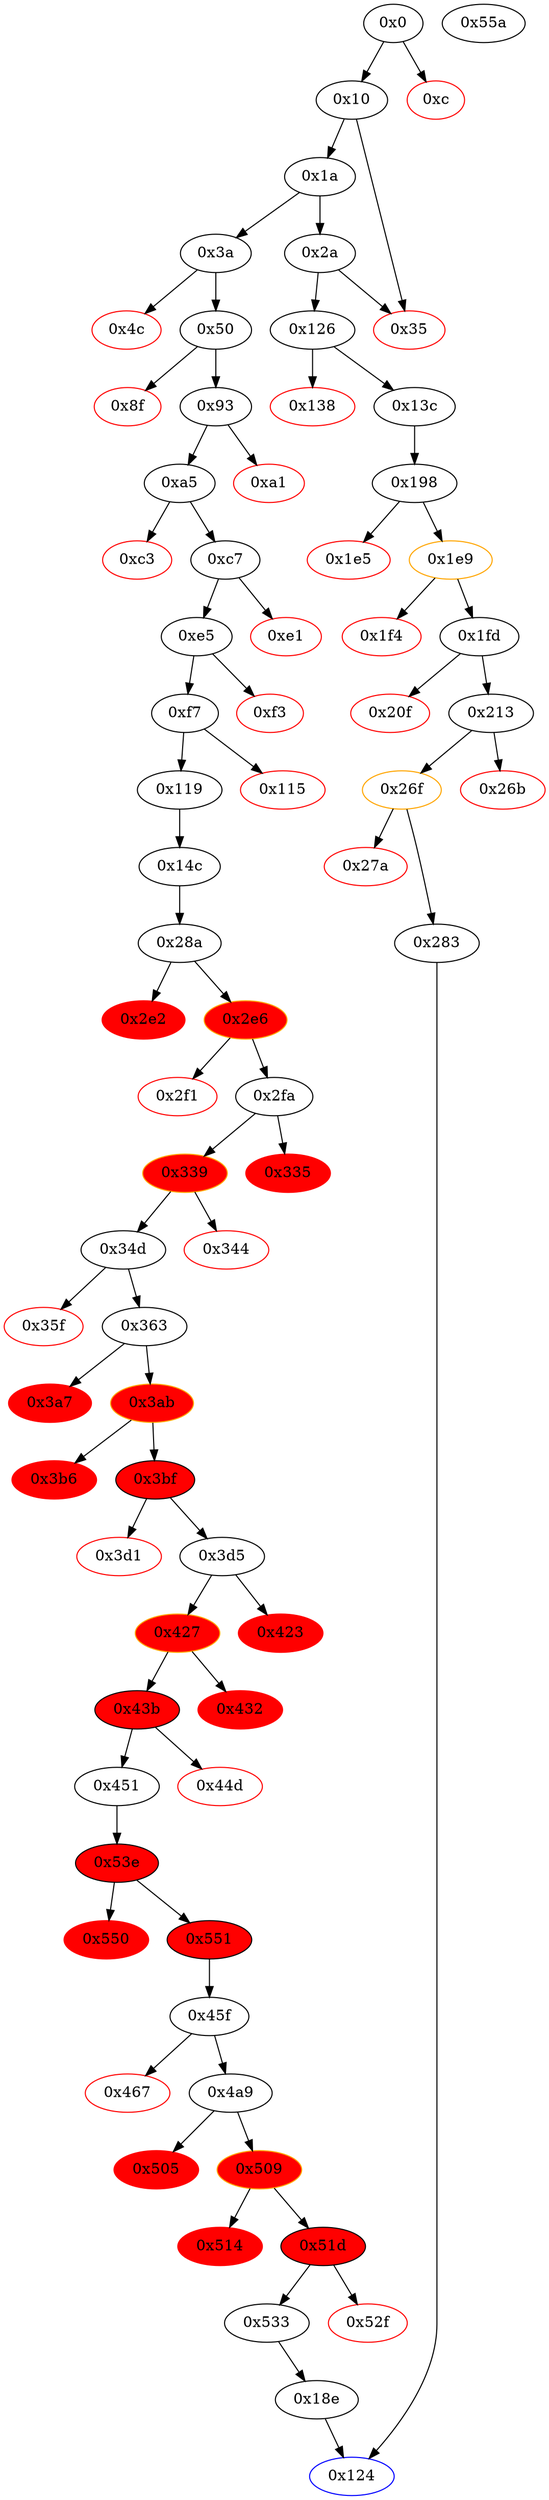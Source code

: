 strict digraph "" {
"0x119" [fillcolor=white, id="0x119", style=filled, tooltip="Block 0x119\n[0x119:0x123]\n---\nPredecessors: [0xf7]\nSuccessors: [0x14c]\n---\n0x119 JUMPDEST\n0x11a POP\n0x11b SWAP1\n0x11c SWAP3\n0x11d POP\n0x11e SWAP1\n0x11f POP\n0x120 PUSH2 0x14c\n0x123 JUMP\n---\n0x119: JUMPDEST \n0x120: V107 = 0x14c\n0x123: JUMP 0x14c\n---\nEntry stack: [V13, 0x124, V36, V40, V44, V47, V68, V66, V48, 0x4, V96, V94, 0xc4]\nStack pops: 5\nStack additions: [S2, S1]\nExit stack: [V13, 0x124, V36, V40, V44, V47, V68, V66, V96, V94]\n\nDef sites:\nV13: {0x1a.0x1f}\n0x124: {0x3a.0x3b}\nV36: {0x50.0x5c}\nV40: {0x50.0x64}\nV44: {0x50.0x6d}\nV47: {0x50.0x73}\nV68: {0xa5.0xab}\nV66: {0xa5.0xa7}\nV48: {0x50.0x77}\n0x4: {0x3a.0x3e}\nV96: {0xf7.0xfd}\nV94: {0xf7.0xf9}\n0xc4: {0xc7.0xd1}\n"];
"0x138" [color=red, fillcolor=white, id="0x138", style=filled, tooltip="Block 0x138\n[0x138:0x13b]\n---\nPredecessors: [0x126]\nSuccessors: []\n---\n0x138 PUSH1 0x0\n0x13a DUP1\n0x13b REVERT\n---\n0x138: V116 = 0x0\n0x13b: REVERT 0x0 0x0\n---\nEntry stack: [V13, 0x124, 0x4, V111]\nStack pops: 0\nStack additions: []\nExit stack: [V13, 0x124, 0x4, V111]\n\nDef sites:\nV13: {0x1a.0x1f}\n0x124: {0x126.0x127}\n0x4: {0x126.0x12a}\nV111: {0x126.0x12e}\n"];
"0x10" [fillcolor=white, id="0x10", style=filled, tooltip="Block 0x10\n[0x10:0x19]\n---\nPredecessors: [0x0]\nSuccessors: [0x1a, 0x35]\n---\n0x10 JUMPDEST\n0x11 POP\n0x12 PUSH1 0x4\n0x14 CALLDATASIZE\n0x15 LT\n0x16 PUSH2 0x35\n0x19 JUMPI\n---\n0x10: JUMPDEST \n0x12: V6 = 0x4\n0x14: V7 = CALLDATASIZE\n0x15: V8 = LT V7 0x4\n0x16: V9 = 0x35\n0x19: JUMPI 0x35 V8\n---\nEntry stack: [V2]\nStack pops: 1\nStack additions: []\nExit stack: []\n\nDef sites:\nV2: {0x0.0x5}\n"];
"0xc3" [color=red, fillcolor=white, id="0xc3", style=filled, tooltip="Block 0xc3\n[0xc3:0xc6]\n---\nPredecessors: [0xa5]\nSuccessors: []\n---\n0xc3 PUSH1 0x0\n0xc5 DUP1\n0xc6 REVERT\n---\n0xc3: V78 = 0x0\n0xc6: REVERT 0x0 0x0\n---\nEntry stack: [V13, 0x124, V36, V40, V44, V47, V48, 0x4, V68, V66, 0xa4]\nStack pops: 0\nStack additions: []\nExit stack: [V13, 0x124, V36, V40, V44, V47, V48, 0x4, V68, V66, 0xa4]\n\nDef sites:\nV13: {0x1a.0x1f}\n0x124: {0x3a.0x3b}\nV36: {0x50.0x5c}\nV40: {0x50.0x64}\nV44: {0x50.0x6d}\nV47: {0x50.0x73}\nV48: {0x50.0x77}\n0x4: {0x3a.0x3e}\nV68: {0xa5.0xab}\nV66: {0xa5.0xa7}\n0xa4: {0x50.0x7c}\n"];
"0x427" [color=orange, fillcolor=red, id="0x427", style=filled, tooltip="Block 0x427\n[0x427:0x431]\n---\nPredecessors: [0x3d5]\nSuccessors: [0x432, 0x43b]\n---\n0x427 JUMPDEST\n0x428 POP\n0x429 GAS\n0x42a STATICCALL\n0x42b ISZERO\n0x42c DUP1\n0x42d ISZERO\n0x42e PUSH2 0x43b\n0x431 JUMPI\n---\n0x427: JUMPDEST \n0x429: V390 = GAS\n0x42a: V391 = STATICCALL V390 V378 V369 V384 V369 0x20\n0x42b: V392 = ISZERO V391\n0x42d: V393 = ISZERO V392\n0x42e: V394 = 0x43b\n0x431: JUMPI 0x43b V393\n---\nEntry stack: [V13, 0x124, V36, V40, V44, V47, V68, V66, V96, V94, 0x18e, V126, V40, V47, V135, V318, V371, 0x0, V378, 0x70a08231, V381, 0x20, V369, V384, V369, V378, V386]\nStack pops: 6\nStack additions: [V392]\nExit stack: [V13, 0x124, V36, V40, V44, V47, V68, V66, V96, V94, 0x18e, V126, V40, V47, V135, V318, V371, 0x0, V378, 0x70a08231, V381, V392]\n\nDef sites:\nV13: {0x1a.0x1f}\n0x124: {0x3a.0x3b}\nV36: {0x50.0x5c}\nV40: {0x50.0x64}\nV44: {0x50.0x6d}\nV47: {0x50.0x73}\nV68: {0xa5.0xab}\nV66: {0xa5.0xa7}\nV96: {0xf7.0xfd}\nV94: {0xf7.0xf9}\n0x18e: {0x14c.0x14d}\nV126: {0x14c.0x150}\nV40: {0x50.0x64}\nV47: {0x50.0x73}\nV135: {0x14c.0x165}\nV318: {0x363.0x365}\nV371: {0x3d5.0x3f2}\n0x0: {0x3d5.0x3f5}\nV378: {0x3d5.0x401}\n0x70a08231: {0x3d5.0x403}\nV381: {0x3d5.0x40d}\n0x20: {0x3d5.0x40f}\nV369: {0x3d5.0x3ed}\nV384: {0x3d5.0x417}\nV369: {0x3d5.0x3ed}\nV378: {0x3d5.0x401}\nV386: {0x3d5.0x41c}\n"];
"0x451" [fillcolor=white, id="0x451", style=filled, tooltip="Block 0x451\n[0x451:0x45e]\n---\nPredecessors: [0x43b]\nSuccessors: [0x53e]\n---\n0x451 JUMPDEST\n0x452 POP\n0x453 MLOAD\n0x454 SWAP1\n0x455 POP\n0x456 PUSH2 0x45f\n0x459 DUP6\n0x45a DUP4\n0x45b PUSH2 0x53e\n0x45e JUMP\n---\n0x451: JUMPDEST \n0x453: V407 = M[V400]\n0x456: V408 = 0x45f\n0x45b: V409 = 0x53e\n0x45e: JUMP 0x53e\n---\nEntry stack: [V13, 0x124, V36, V40, V44, V47, V68, V66, V96, V94, 0x18e, V126, V40, V47, V135, V318, V371, 0x0, V400, V401]\nStack pops: 7\nStack additions: [S6, S5, S4, S3, V407, 0x45f, S6, S3]\nExit stack: [V13, 0x124, V36, V40, V44, V47, V68, V66, V96, V94, 0x18e, V126, V40, V47, V135, V318, V371, V407, 0x45f, V47, V371]\n\nDef sites:\nV13: {0x1a.0x1f}\n0x124: {0x3a.0x3b}\nV36: {0x50.0x5c}\nV40: {0x50.0x64}\nV44: {0x50.0x6d}\nV47: {0x50.0x73}\nV68: {0xa5.0xab}\nV66: {0xa5.0xa7}\nV96: {0xf7.0xfd}\nV94: {0xf7.0xf9}\n0x18e: {0x14c.0x14d}\nV126: {0x14c.0x150}\nV40: {0x50.0x64}\nV47: {0x50.0x73}\nV135: {0x14c.0x165}\nV318: {0x363.0x365}\nV371: {0x3d5.0x3f2}\n0x0: {0x3d5.0x3f5}\nV400: {0x43b.0x442}\nV401: {0x43b.0x443}\n"];
"0x8f" [color=red, fillcolor=white, id="0x8f", style=filled, tooltip="Block 0x8f\n[0x8f:0x92]\n---\nPredecessors: [0x50]\nSuccessors: []\n---\n0x8f PUSH1 0x0\n0x91 DUP1\n0x92 REVERT\n---\n0x8f: V58 = 0x0\n0x92: REVERT 0x0 0x0\n---\nEntry stack: [V13, 0x124, V36, V40, V44, V47, V48, 0x4, 0xa4, V53]\nStack pops: 0\nStack additions: []\nExit stack: [V13, 0x124, V36, V40, V44, V47, V48, 0x4, 0xa4, V53]\n\nDef sites:\nV13: {0x1a.0x1f}\n0x124: {0x3a.0x3b}\nV36: {0x50.0x5c}\nV40: {0x50.0x64}\nV44: {0x50.0x6d}\nV47: {0x50.0x73}\nV48: {0x50.0x77}\n0x4: {0x3a.0x3e}\n0xa4: {0x50.0x7c}\nV53: {0x50.0x81}\n"];
"0x44d" [color=red, fillcolor=white, id="0x44d", style=filled, tooltip="Block 0x44d\n[0x44d:0x450]\n---\nPredecessors: [0x43b]\nSuccessors: []\n---\n0x44d PUSH1 0x0\n0x44f DUP1\n0x450 REVERT\n---\n0x44d: V406 = 0x0\n0x450: REVERT 0x0 0x0\n---\nEntry stack: [V13, 0x124, V36, V40, V44, V47, V68, V66, V96, V94, 0x18e, V126, V40, V47, V135, V318, V371, 0x0, V400, V401]\nStack pops: 0\nStack additions: []\nExit stack: [V13, 0x124, V36, V40, V44, V47, V68, V66, V96, V94, 0x18e, V126, V40, V47, V135, V318, V371, 0x0, V400, V401]\n\nDef sites:\nV13: {0x1a.0x1f}\n0x124: {0x3a.0x3b}\nV36: {0x50.0x5c}\nV40: {0x50.0x64}\nV44: {0x50.0x6d}\nV47: {0x50.0x73}\nV68: {0xa5.0xab}\nV66: {0xa5.0xa7}\nV96: {0xf7.0xfd}\nV94: {0xf7.0xf9}\n0x18e: {0x14c.0x14d}\nV126: {0x14c.0x150}\nV40: {0x50.0x64}\nV47: {0x50.0x73}\nV135: {0x14c.0x165}\nV318: {0x363.0x365}\nV371: {0x3d5.0x3f2}\n0x0: {0x3d5.0x3f5}\nV400: {0x43b.0x442}\nV401: {0x43b.0x443}\n"];
"0x53e" [fillcolor=red, id="0x53e", style=filled, tooltip="Block 0x53e\n[0x53e:0x54f]\n---\nPredecessors: [0x451]\nSuccessors: [0x550, 0x551]\n---\n0x53e JUMPDEST\n0x53f PUSH1 0x0\n0x541 PUSH1 0x12\n0x543 DUP3\n0x544 SWAP1\n0x545 SUB\n0x546 PUSH1 0xa\n0x548 EXP\n0x549 DUP1\n0x54a DUP5\n0x54b DUP2\n0x54c PUSH2 0x551\n0x54f JUMPI\n---\n0x53e: JUMPDEST \n0x53f: V491 = 0x0\n0x541: V492 = 0x12\n0x545: V493 = SUB 0x12 V371\n0x546: V494 = 0xa\n0x548: V495 = EXP 0xa V493\n0x54c: V496 = 0x551\n0x54f: JUMPI 0x551 V495\n---\nEntry stack: [V13, 0x124, V36, V40, V44, V47, V68, V66, V96, V94, 0x18e, V126, V40, V47, V135, V318, V371, V407, 0x45f, V47, V371]\nStack pops: 2\nStack additions: [S1, S0, 0x0, V495, V495, S1]\nExit stack: [V13, 0x124, V36, V40, V44, V47, V68, V66, V96, V94, 0x18e, V126, V40, V47, V135, V318, V371, V407, 0x45f, V47, V371, 0x0, V495, V495, V47]\n\nDef sites:\nV13: {0x1a.0x1f}\n0x124: {0x3a.0x3b}\nV36: {0x50.0x5c}\nV40: {0x50.0x64}\nV44: {0x50.0x6d}\nV47: {0x50.0x73}\nV68: {0xa5.0xab}\nV66: {0xa5.0xa7}\nV96: {0xf7.0xfd}\nV94: {0xf7.0xf9}\n0x18e: {0x14c.0x14d}\nV126: {0x14c.0x150}\nV40: {0x50.0x64}\nV47: {0x50.0x73}\nV135: {0x14c.0x165}\nV318: {0x363.0x365}\nV371: {0x3d5.0x3f2}\nV407: {0x451.0x453}\n0x45f: {0x451.0x456}\nV47: {0x50.0x73}\nV371: {0x3d5.0x3f2}\n"];
"0x124" [color=blue, fillcolor=white, id="0x124", style=filled, tooltip="Block 0x124\n[0x124:0x125]\n---\nPredecessors: [0x18e, 0x283]\nSuccessors: []\n---\n0x124 JUMPDEST\n0x125 STOP\n---\n0x124: JUMPDEST \n0x125: STOP \n---\nEntry stack: [V13]\nStack pops: 0\nStack additions: []\nExit stack: [V13]\n\nDef sites:\nV13: {0x1a.0x1f}\n"];
"0x550" [color=red, fillcolor=red, id="0x550", style=filled, tooltip="Block 0x550\n[0x550:0x550]\n---\nPredecessors: [0x53e]\nSuccessors: []\n---\n0x550 INVALID\n---\n0x550: INVALID \n---\nEntry stack: [V13, 0x124, V36, V40, V44, V47, V68, V66, V96, V94, 0x18e, V126, V40, V47, V135, V318, V371, V407, 0x45f, V47, V371, 0x0, V495, V495, V47]\nStack pops: 0\nStack additions: []\nExit stack: [V13, 0x124, V36, V40, V44, V47, V68, V66, V96, V94, 0x18e, V126, V40, V47, V135, V318, V371, V407, 0x45f, V47, V371, 0x0, V495, V495, V47]\n\nDef sites:\nV13: {0x1a.0x1f}\n0x124: {0x3a.0x3b}\nV36: {0x50.0x5c}\nV40: {0x50.0x64}\nV44: {0x50.0x6d}\nV47: {0x50.0x73}\nV68: {0xa5.0xab}\nV66: {0xa5.0xa7}\nV96: {0xf7.0xfd}\nV94: {0xf7.0xf9}\n0x18e: {0x14c.0x14d}\nV126: {0x14c.0x150}\nV40: {0x50.0x64}\nV47: {0x50.0x73}\nV135: {0x14c.0x165}\nV318: {0x363.0x365}\nV371: {0x3d5.0x3f2}\nV407: {0x451.0x453}\n0x45f: {0x451.0x456}\nV47: {0x50.0x73}\nV371: {0x3d5.0x3f2}\n0x0: {0x53e.0x53f}\nV495: {0x53e.0x548}\nV495: {0x53e.0x548}\nV47: {0x50.0x73}\n"];
"0x0" [fillcolor=white, id="0x0", style=filled, tooltip="Block 0x0\n[0x0:0xb]\n---\nPredecessors: []\nSuccessors: [0xc, 0x10]\n---\n0x0 PUSH1 0x80\n0x2 PUSH1 0x40\n0x4 MSTORE\n0x5 CALLVALUE\n0x6 DUP1\n0x7 ISZERO\n0x8 PUSH2 0x10\n0xb JUMPI\n---\n0x0: V0 = 0x80\n0x2: V1 = 0x40\n0x4: M[0x40] = 0x80\n0x5: V2 = CALLVALUE\n0x7: V3 = ISZERO V2\n0x8: V4 = 0x10\n0xb: JUMPI 0x10 V3\n---\nEntry stack: []\nStack pops: 0\nStack additions: [V2]\nExit stack: [V2]\n\nDef sites:\n"];
"0x2f1" [color=red, fillcolor=white, id="0x2f1", style=filled, tooltip="Block 0x2f1\n[0x2f1:0x2f9]\n---\nPredecessors: [0x2e6]\nSuccessors: []\n---\n0x2f1 RETURNDATASIZE\n0x2f2 PUSH1 0x0\n0x2f4 DUP1\n0x2f5 RETURNDATACOPY\n0x2f6 RETURNDATASIZE\n0x2f7 PUSH1 0x0\n0x2f9 REVERT\n---\n0x2f1: V272 = RETURNDATASIZE\n0x2f2: V273 = 0x0\n0x2f5: RETURNDATACOPY 0x0 0x0 V272\n0x2f6: V274 = RETURNDATASIZE\n0x2f7: V275 = 0x0\n0x2f9: REVERT 0x0 V274\n---\nEntry stack: [V13, 0x124, V36, V40, V44, V47, V68, V66, V96, V94, 0x18e, V126, V40, V47, V135, V245, 0x9bd9bbc6, V259, V269]\nStack pops: 0\nStack additions: []\nExit stack: [V13, 0x124, V36, V40, V44, V47, V68, V66, V96, V94, 0x18e, V126, V40, V47, V135, V245, 0x9bd9bbc6, V259, V269]\n\nDef sites:\nV13: {0x1a.0x1f}\n0x124: {0x3a.0x3b}\nV36: {0x50.0x5c}\nV40: {0x50.0x64}\nV44: {0x50.0x6d}\nV47: {0x50.0x73}\nV68: {0xa5.0xab}\nV66: {0xa5.0xa7}\nV96: {0xf7.0xfd}\nV94: {0xf7.0xf9}\n0x18e: {0x14c.0x14d}\nV126: {0x14c.0x150}\nV40: {0x50.0x64}\nV47: {0x50.0x73}\nV135: {0x14c.0x165}\nV245: {0x28a.0x2a2}\n0x9bd9bbc6: {0x28a.0x2c5}\nV259: {0x28a.0x2cf}\nV269: {0x2e6.0x2ea}\n"];
"0x3a7" [color=red, fillcolor=red, id="0x3a7", style=filled, tooltip="Block 0x3a7\n[0x3a7:0x3aa]\n---\nPredecessors: [0x363]\nSuccessors: []\n---\n0x3a7 PUSH1 0x0\n0x3a9 DUP1\n0x3aa REVERT\n---\n0x3a7: V342 = 0x0\n0x3aa: REVERT 0x0 0x0\n---\nEntry stack: [V13, 0x124, V36, V40, V44, V47, V68, V66, V96, V94, 0x18e, V126, V40, V47, V135, V318, 0x0, V331, 0x313ce567, V334, 0x20, V324, V337, V324, V331, V339]\nStack pops: 0\nStack additions: []\nExit stack: [V13, 0x124, V36, V40, V44, V47, V68, V66, V96, V94, 0x18e, V126, V40, V47, V135, V318, 0x0, V331, 0x313ce567, V334, 0x20, V324, V337, V324, V331, V339]\n\nDef sites:\nV13: {0x1a.0x1f}\n0x124: {0x3a.0x3b}\nV36: {0x50.0x5c}\nV40: {0x50.0x64}\nV44: {0x50.0x6d}\nV47: {0x50.0x73}\nV68: {0xa5.0xab}\nV66: {0xa5.0xa7}\nV96: {0xf7.0xfd}\nV94: {0xf7.0xf9}\n0x18e: {0x14c.0x14d}\nV126: {0x14c.0x150}\nV40: {0x50.0x64}\nV47: {0x50.0x73}\nV135: {0x14c.0x165}\nV318: {0x363.0x365}\n0x0: {0x363.0x379}\nV331: {0x363.0x385}\n0x313ce567: {0x363.0x387}\nV334: {0x363.0x391}\n0x20: {0x363.0x393}\nV324: {0x363.0x375}\nV337: {0x363.0x39b}\nV324: {0x363.0x375}\nV331: {0x363.0x385}\nV339: {0x363.0x3a0}\n"];
"0xe5" [fillcolor=white, id="0xe5", style=filled, tooltip="Block 0xe5\n[0xe5:0xf2]\n---\nPredecessors: [0xc7]\nSuccessors: [0xf3, 0xf7]\n---\n0xe5 JUMPDEST\n0xe6 DUP3\n0xe7 ADD\n0xe8 DUP4\n0xe9 PUSH1 0x20\n0xeb DUP3\n0xec ADD\n0xed GT\n0xee ISZERO\n0xef PUSH2 0xf7\n0xf2 JUMPI\n---\n0xe5: JUMPDEST \n0xe7: V87 = ADD 0x4 V81\n0xe9: V88 = 0x20\n0xec: V89 = ADD V87 0x20\n0xed: V90 = GT V89 V48\n0xee: V91 = ISZERO V90\n0xef: V92 = 0xf7\n0xf2: JUMPI 0xf7 V91\n---\nEntry stack: [V13, 0x124, V36, V40, V44, V47, V68, V66, V48, 0x4, 0xc4, V81]\nStack pops: 4\nStack additions: [S3, S2, S1, V87]\nExit stack: [V13, 0x124, V36, V40, V44, V47, V68, V66, V48, 0x4, 0xc4, V87]\n\nDef sites:\nV13: {0x1a.0x1f}\n0x124: {0x3a.0x3b}\nV36: {0x50.0x5c}\nV40: {0x50.0x64}\nV44: {0x50.0x6d}\nV47: {0x50.0x73}\nV68: {0xa5.0xab}\nV66: {0xa5.0xa7}\nV48: {0x50.0x77}\n0x4: {0x3a.0x3e}\n0xc4: {0xc7.0xd1}\nV81: {0xc7.0xd3}\n"];
"0x126" [fillcolor=white, id="0x126", style=filled, tooltip="Block 0x126\n[0x126:0x137]\n---\nPredecessors: [0x2a]\nSuccessors: [0x138, 0x13c]\n---\n0x126 JUMPDEST\n0x127 PUSH2 0x124\n0x12a PUSH1 0x4\n0x12c DUP1\n0x12d CALLDATASIZE\n0x12e SUB\n0x12f PUSH1 0x20\n0x131 DUP2\n0x132 LT\n0x133 ISZERO\n0x134 PUSH2 0x13c\n0x137 JUMPI\n---\n0x126: JUMPDEST \n0x127: V108 = 0x124\n0x12a: V109 = 0x4\n0x12d: V110 = CALLDATASIZE\n0x12e: V111 = SUB V110 0x4\n0x12f: V112 = 0x20\n0x132: V113 = LT V111 0x20\n0x133: V114 = ISZERO V113\n0x134: V115 = 0x13c\n0x137: JUMPI 0x13c V114\n---\nEntry stack: [V13]\nStack pops: 0\nStack additions: [0x124, 0x4, V111]\nExit stack: [V13, 0x124, 0x4, V111]\n\nDef sites:\nV13: {0x1a.0x1f}\n"];
"0xf7" [fillcolor=white, id="0xf7", style=filled, tooltip="Block 0xf7\n[0xf7:0x114]\n---\nPredecessors: [0xe5]\nSuccessors: [0x115, 0x119]\n---\n0xf7 JUMPDEST\n0xf8 DUP1\n0xf9 CALLDATALOAD\n0xfa SWAP1\n0xfb PUSH1 0x20\n0xfd ADD\n0xfe SWAP2\n0xff DUP5\n0x100 PUSH1 0x1\n0x102 DUP4\n0x103 MUL\n0x104 DUP5\n0x105 ADD\n0x106 GT\n0x107 PUSH5 0x100000000\n0x10d DUP4\n0x10e GT\n0x10f OR\n0x110 ISZERO\n0x111 PUSH2 0x119\n0x114 JUMPI\n---\n0xf7: JUMPDEST \n0xf9: V94 = CALLDATALOAD V87\n0xfb: V95 = 0x20\n0xfd: V96 = ADD 0x20 V87\n0x100: V97 = 0x1\n0x103: V98 = MUL V94 0x1\n0x105: V99 = ADD V96 V98\n0x106: V100 = GT V99 V48\n0x107: V101 = 0x100000000\n0x10e: V102 = GT V94 0x100000000\n0x10f: V103 = OR V102 V100\n0x110: V104 = ISZERO V103\n0x111: V105 = 0x119\n0x114: JUMPI 0x119 V104\n---\nEntry stack: [V13, 0x124, V36, V40, V44, V47, V68, V66, V48, 0x4, 0xc4, V87]\nStack pops: 4\nStack additions: [S3, S2, V96, V94, S1]\nExit stack: [V13, 0x124, V36, V40, V44, V47, V68, V66, V48, 0x4, V96, V94, 0xc4]\n\nDef sites:\nV13: {0x1a.0x1f}\n0x124: {0x3a.0x3b}\nV36: {0x50.0x5c}\nV40: {0x50.0x64}\nV44: {0x50.0x6d}\nV47: {0x50.0x73}\nV68: {0xa5.0xab}\nV66: {0xa5.0xa7}\nV48: {0x50.0x77}\n0x4: {0x3a.0x3e}\n0xc4: {0xc7.0xd1}\nV87: {0xe5.0xe7}\n"];
"0x3ab" [color=orange, fillcolor=red, id="0x3ab", style=filled, tooltip="Block 0x3ab\n[0x3ab:0x3b5]\n---\nPredecessors: [0x363]\nSuccessors: [0x3b6, 0x3bf]\n---\n0x3ab JUMPDEST\n0x3ac POP\n0x3ad GAS\n0x3ae STATICCALL\n0x3af ISZERO\n0x3b0 DUP1\n0x3b1 ISZERO\n0x3b2 PUSH2 0x3bf\n0x3b5 JUMPI\n---\n0x3ab: JUMPDEST \n0x3ad: V343 = GAS\n0x3ae: V344 = STATICCALL V343 V331 V324 V337 V324 0x20\n0x3af: V345 = ISZERO V344\n0x3b1: V346 = ISZERO V345\n0x3b2: V347 = 0x3bf\n0x3b5: JUMPI 0x3bf V346\n---\nEntry stack: [V13, 0x124, V36, V40, V44, V47, V68, V66, V96, V94, 0x18e, V126, V40, V47, V135, V318, 0x0, V331, 0x313ce567, V334, 0x20, V324, V337, V324, V331, V339]\nStack pops: 6\nStack additions: [V345]\nExit stack: [V13, 0x124, V36, V40, V44, V47, V68, V66, V96, V94, 0x18e, V126, V40, V47, V135, V318, 0x0, V331, 0x313ce567, V334, V345]\n\nDef sites:\nV13: {0x1a.0x1f}\n0x124: {0x3a.0x3b}\nV36: {0x50.0x5c}\nV40: {0x50.0x64}\nV44: {0x50.0x6d}\nV47: {0x50.0x73}\nV68: {0xa5.0xab}\nV66: {0xa5.0xa7}\nV96: {0xf7.0xfd}\nV94: {0xf7.0xf9}\n0x18e: {0x14c.0x14d}\nV126: {0x14c.0x150}\nV40: {0x50.0x64}\nV47: {0x50.0x73}\nV135: {0x14c.0x165}\nV318: {0x363.0x365}\n0x0: {0x363.0x379}\nV331: {0x363.0x385}\n0x313ce567: {0x363.0x387}\nV334: {0x363.0x391}\n0x20: {0x363.0x393}\nV324: {0x363.0x375}\nV337: {0x363.0x39b}\nV324: {0x363.0x375}\nV331: {0x363.0x385}\nV339: {0x363.0x3a0}\n"];
"0x514" [color=red, fillcolor=red, id="0x514", style=filled, tooltip="Block 0x514\n[0x514:0x51c]\n---\nPredecessors: [0x509]\nSuccessors: []\n---\n0x514 RETURNDATASIZE\n0x515 PUSH1 0x0\n0x517 DUP1\n0x518 RETURNDATACOPY\n0x519 RETURNDATASIZE\n0x51a PUSH1 0x0\n0x51c REVERT\n---\n0x514: V479 = RETURNDATASIZE\n0x515: V480 = 0x0\n0x518: RETURNDATACOPY 0x0 0x0 V479\n0x519: V481 = RETURNDATASIZE\n0x51a: V482 = 0x0\n0x51c: REVERT 0x0 V481\n---\nEntry stack: [V13, 0x124, V36, V40, V44, V47, V68, V66, V96, V94, 0x18e, V126, V40, V47, V135, V318, V371, V407, V438, 0xa9059cbb, V463, V476]\nStack pops: 0\nStack additions: []\nExit stack: [V13, 0x124, V36, V40, V44, V47, V68, V66, V96, V94, 0x18e, V126, V40, V47, V135, V318, V371, V407, V438, 0xa9059cbb, V463, V476]\n\nDef sites:\nV13: {0x1a.0x1f}\n0x124: {0x3a.0x3b}\nV36: {0x50.0x5c}\nV40: {0x50.0x64}\nV44: {0x50.0x6d}\nV47: {0x50.0x73}\nV68: {0xa5.0xab}\nV66: {0xa5.0xa7}\nV96: {0xf7.0xfd}\nV94: {0xf7.0xf9}\n0x18e: {0x14c.0x14d}\nV126: {0x14c.0x150}\nV40: {0x50.0x64}\nV47: {0x50.0x73}\nV135: {0x14c.0x165}\nV318: {0x363.0x365}\nV371: {0x3d5.0x3f2}\nV407: {0x451.0x453}\nV438: {0x4a9.0x4b3}\n0xa9059cbb: {0x4a9.0x4b4}\nV463: {0x4a9.0x4eb}\nV476: {0x509.0x50d}\n"];
"0x14c" [fillcolor=white, id="0x14c", style=filled, tooltip="Block 0x14c\n[0x14c:0x18d]\n---\nPredecessors: [0x119]\nSuccessors: [0x28a]\n---\n0x14c JUMPDEST\n0x14d PUSH2 0x18e\n0x150 CALLER\n0x151 DUP9\n0x152 DUP8\n0x153 DUP8\n0x154 DUP8\n0x155 DUP1\n0x156 DUP1\n0x157 PUSH1 0x1f\n0x159 ADD\n0x15a PUSH1 0x20\n0x15c DUP1\n0x15d SWAP2\n0x15e DIV\n0x15f MUL\n0x160 PUSH1 0x20\n0x162 ADD\n0x163 PUSH1 0x40\n0x165 MLOAD\n0x166 SWAP1\n0x167 DUP2\n0x168 ADD\n0x169 PUSH1 0x40\n0x16b MSTORE\n0x16c DUP1\n0x16d SWAP4\n0x16e SWAP3\n0x16f SWAP2\n0x170 SWAP1\n0x171 DUP2\n0x172 DUP2\n0x173 MSTORE\n0x174 PUSH1 0x20\n0x176 ADD\n0x177 DUP4\n0x178 DUP4\n0x179 DUP1\n0x17a DUP3\n0x17b DUP5\n0x17c CALLDATACOPY\n0x17d PUSH1 0x0\n0x17f SWAP3\n0x180 ADD\n0x181 SWAP2\n0x182 SWAP1\n0x183 SWAP2\n0x184 MSTORE\n0x185 POP\n0x186 PUSH2 0x28a\n0x189 SWAP3\n0x18a POP\n0x18b POP\n0x18c POP\n0x18d JUMP\n---\n0x14c: JUMPDEST \n0x14d: V125 = 0x18e\n0x150: V126 = CALLER\n0x157: V127 = 0x1f\n0x159: V128 = ADD 0x1f V66\n0x15a: V129 = 0x20\n0x15e: V130 = DIV V128 0x20\n0x15f: V131 = MUL V130 0x20\n0x160: V132 = 0x20\n0x162: V133 = ADD 0x20 V131\n0x163: V134 = 0x40\n0x165: V135 = M[0x40]\n0x168: V136 = ADD V135 V133\n0x169: V137 = 0x40\n0x16b: M[0x40] = V136\n0x173: M[V135] = V66\n0x174: V138 = 0x20\n0x176: V139 = ADD 0x20 V135\n0x17c: CALLDATACOPY V139 V68 V66\n0x17d: V140 = 0x0\n0x180: V141 = ADD V139 V66\n0x184: M[V141] = 0x0\n0x186: V142 = 0x28a\n0x18d: JUMP 0x28a\n---\nEntry stack: [V13, 0x124, V36, V40, V44, V47, V68, V66, V96, V94]\nStack pops: 7\nStack additions: [S6, S5, S4, S3, S2, S1, S0, 0x18e, V126, S6, S4, V135]\nExit stack: [V13, 0x124, V36, V40, V44, V47, V68, V66, V96, V94, 0x18e, V126, V40, V47, V135]\n\nDef sites:\nV13: {0x1a.0x1f}\n0x124: {0x3a.0x3b}\nV36: {0x50.0x5c}\nV40: {0x50.0x64}\nV44: {0x50.0x6d}\nV47: {0x50.0x73}\nV68: {0xa5.0xab}\nV66: {0xa5.0xa7}\nV96: {0xf7.0xfd}\nV94: {0xf7.0xf9}\n"];
"0x4c" [color=red, fillcolor=white, id="0x4c", style=filled, tooltip="Block 0x4c\n[0x4c:0x4f]\n---\nPredecessors: [0x3a]\nSuccessors: []\n---\n0x4c PUSH1 0x0\n0x4e DUP1\n0x4f REVERT\n---\n0x4c: V29 = 0x0\n0x4f: REVERT 0x0 0x0\n---\nEntry stack: [V13, 0x124, 0x4, V24]\nStack pops: 0\nStack additions: []\nExit stack: [V13, 0x124, 0x4, V24]\n\nDef sites:\nV13: {0x1a.0x1f}\n0x124: {0x3a.0x3b}\n0x4: {0x3a.0x3e}\nV24: {0x3a.0x42}\n"];
"0x34d" [fillcolor=white, id="0x34d", style=filled, tooltip="Block 0x34d\n[0x34d:0x35e]\n---\nPredecessors: [0x339]\nSuccessors: [0x35f, 0x363]\n---\n0x34d JUMPDEST\n0x34e POP\n0x34f POP\n0x350 POP\n0x351 POP\n0x352 PUSH1 0x40\n0x354 MLOAD\n0x355 RETURNDATASIZE\n0x356 PUSH1 0x20\n0x358 DUP2\n0x359 LT\n0x35a ISZERO\n0x35b PUSH2 0x363\n0x35e JUMPI\n---\n0x34d: JUMPDEST \n0x352: V310 = 0x40\n0x354: V311 = M[0x40]\n0x355: V312 = RETURNDATASIZE\n0x356: V313 = 0x20\n0x359: V314 = LT V312 0x20\n0x35a: V315 = ISZERO V314\n0x35b: V316 = 0x363\n0x35e: JUMPI 0x363 V315\n---\nEntry stack: [V13, 0x124, V36, V40, V44, V47, V68, V66, V96, V94, 0x18e, V126, V40, V47, V135, 0x0, V282, 0xfc0c546a, V291, V303]\nStack pops: 4\nStack additions: [V311, V312]\nExit stack: [V13, 0x124, V36, V40, V44, V47, V68, V66, V96, V94, 0x18e, V126, V40, V47, V135, 0x0, V311, V312]\n\nDef sites:\nV13: {0x1a.0x1f}\n0x124: {0x3a.0x3b}\nV36: {0x50.0x5c}\nV40: {0x50.0x64}\nV44: {0x50.0x6d}\nV47: {0x50.0x73}\nV68: {0xa5.0xab}\nV66: {0xa5.0xa7}\nV96: {0xf7.0xfd}\nV94: {0xf7.0xf9}\n0x18e: {0x14c.0x14d}\nV126: {0x14c.0x150}\nV40: {0x50.0x64}\nV47: {0x50.0x73}\nV135: {0x14c.0x165}\n0x0: {0x2fa.0x2ff}\nV282: {0x2fa.0x30a}\n0xfc0c546a: {0x2fa.0x30b}\nV291: {0x2fa.0x321}\nV303: {0x339.0x33d}\n"];
"0x93" [fillcolor=white, id="0x93", style=filled, tooltip="Block 0x93\n[0x93:0xa0]\n---\nPredecessors: [0x50]\nSuccessors: [0xa1, 0xa5]\n---\n0x93 JUMPDEST\n0x94 DUP3\n0x95 ADD\n0x96 DUP4\n0x97 PUSH1 0x20\n0x99 DUP3\n0x9a ADD\n0x9b GT\n0x9c ISZERO\n0x9d PUSH2 0xa5\n0xa0 JUMPI\n---\n0x93: JUMPDEST \n0x95: V59 = ADD 0x4 V53\n0x97: V60 = 0x20\n0x9a: V61 = ADD V59 0x20\n0x9b: V62 = GT V61 V48\n0x9c: V63 = ISZERO V62\n0x9d: V64 = 0xa5\n0xa0: JUMPI 0xa5 V63\n---\nEntry stack: [V13, 0x124, V36, V40, V44, V47, V48, 0x4, 0xa4, V53]\nStack pops: 4\nStack additions: [S3, S2, S1, V59]\nExit stack: [V13, 0x124, V36, V40, V44, V47, V48, 0x4, 0xa4, V59]\n\nDef sites:\nV13: {0x1a.0x1f}\n0x124: {0x3a.0x3b}\nV36: {0x50.0x5c}\nV40: {0x50.0x64}\nV44: {0x50.0x6d}\nV47: {0x50.0x73}\nV48: {0x50.0x77}\n0x4: {0x3a.0x3e}\n0xa4: {0x50.0x7c}\nV53: {0x50.0x81}\n"];
"0xa5" [fillcolor=white, id="0xa5", style=filled, tooltip="Block 0xa5\n[0xa5:0xc2]\n---\nPredecessors: [0x93]\nSuccessors: [0xc3, 0xc7]\n---\n0xa5 JUMPDEST\n0xa6 DUP1\n0xa7 CALLDATALOAD\n0xa8 SWAP1\n0xa9 PUSH1 0x20\n0xab ADD\n0xac SWAP2\n0xad DUP5\n0xae PUSH1 0x1\n0xb0 DUP4\n0xb1 MUL\n0xb2 DUP5\n0xb3 ADD\n0xb4 GT\n0xb5 PUSH5 0x100000000\n0xbb DUP4\n0xbc GT\n0xbd OR\n0xbe ISZERO\n0xbf PUSH2 0xc7\n0xc2 JUMPI\n---\n0xa5: JUMPDEST \n0xa7: V66 = CALLDATALOAD V59\n0xa9: V67 = 0x20\n0xab: V68 = ADD 0x20 V59\n0xae: V69 = 0x1\n0xb1: V70 = MUL V66 0x1\n0xb3: V71 = ADD V68 V70\n0xb4: V72 = GT V71 V48\n0xb5: V73 = 0x100000000\n0xbc: V74 = GT V66 0x100000000\n0xbd: V75 = OR V74 V72\n0xbe: V76 = ISZERO V75\n0xbf: V77 = 0xc7\n0xc2: JUMPI 0xc7 V76\n---\nEntry stack: [V13, 0x124, V36, V40, V44, V47, V48, 0x4, 0xa4, V59]\nStack pops: 4\nStack additions: [S3, S2, V68, V66, S1]\nExit stack: [V13, 0x124, V36, V40, V44, V47, V48, 0x4, V68, V66, 0xa4]\n\nDef sites:\nV13: {0x1a.0x1f}\n0x124: {0x3a.0x3b}\nV36: {0x50.0x5c}\nV40: {0x50.0x64}\nV44: {0x50.0x6d}\nV47: {0x50.0x73}\nV48: {0x50.0x77}\n0x4: {0x3a.0x3e}\n0xa4: {0x50.0x7c}\nV59: {0x93.0x95}\n"];
"0xe1" [color=red, fillcolor=white, id="0xe1", style=filled, tooltip="Block 0xe1\n[0xe1:0xe4]\n---\nPredecessors: [0xc7]\nSuccessors: []\n---\n0xe1 PUSH1 0x0\n0xe3 DUP1\n0xe4 REVERT\n---\n0xe1: V86 = 0x0\n0xe4: REVERT 0x0 0x0\n---\nEntry stack: [V13, 0x124, V36, V40, V44, V47, V68, V66, V48, 0x4, 0xc4, V81]\nStack pops: 0\nStack additions: []\nExit stack: [V13, 0x124, V36, V40, V44, V47, V68, V66, V48, 0x4, 0xc4, V81]\n\nDef sites:\nV13: {0x1a.0x1f}\n0x124: {0x3a.0x3b}\nV36: {0x50.0x5c}\nV40: {0x50.0x64}\nV44: {0x50.0x6d}\nV47: {0x50.0x73}\nV68: {0xa5.0xab}\nV66: {0xa5.0xa7}\nV48: {0x50.0x77}\n0x4: {0x3a.0x3e}\n0xc4: {0xc7.0xd1}\nV81: {0xc7.0xd3}\n"];
"0xa1" [color=red, fillcolor=white, id="0xa1", style=filled, tooltip="Block 0xa1\n[0xa1:0xa4]\n---\nPredecessors: [0x93]\nSuccessors: []\n---\n0xa1 PUSH1 0x0\n0xa3 DUP1\n0xa4 REVERT\n---\n0xa1: V65 = 0x0\n0xa4: REVERT 0x0 0x0\n---\nEntry stack: [V13, 0x124, V36, V40, V44, V47, V48, 0x4, 0xa4, V59]\nStack pops: 0\nStack additions: []\nExit stack: [V13, 0x124, V36, V40, V44, V47, V48, 0x4, 0xa4, V59]\n\nDef sites:\nV13: {0x1a.0x1f}\n0x124: {0x3a.0x3b}\nV36: {0x50.0x5c}\nV40: {0x50.0x64}\nV44: {0x50.0x6d}\nV47: {0x50.0x73}\nV48: {0x50.0x77}\n0x4: {0x3a.0x3e}\n0xa4: {0x50.0x7c}\nV59: {0x93.0x95}\n"];
"0x55a" [fillcolor=white, id="0x55a", style=filled, tooltip="Block 0x55a\n[0x55a:0x58f]\n---\nPredecessors: []\nSuccessors: []\n---\n0x55a INVALID\n0x55b LOG2\n0x55c PUSH5 0x6970667358\n0x562 MISSING 0x22\n0x563 SLT\n0x564 SHA3\n0x565 RETURN\n0x566 PUSH28 0xae103b4e32bca0f986d2bfc277b41a4e6b59d00e32e1e9dff4fb4698\n0x583 SIGNEXTEND\n0x584 ADD\n0x585 PUSH5 0x736f6c6343\n0x58b STOP\n0x58c MOD\n0x58d SDIV\n0x58e STOP\n0x58f CALLER\n---\n0x55a: INVALID \n0x55b: LOG S0 S1 S2 S3\n0x55c: V498 = 0x6970667358\n0x562: MISSING 0x22\n0x563: V499 = SLT S0 S1\n0x564: V500 = SHA3 V499 S2\n0x565: RETURN V500 S3\n0x566: V501 = 0xae103b4e32bca0f986d2bfc277b41a4e6b59d00e32e1e9dff4fb4698\n0x583: V502 = SIGNEXTEND 0xae103b4e32bca0f986d2bfc277b41a4e6b59d00e32e1e9dff4fb4698 S0\n0x584: V503 = ADD V502 S1\n0x585: V504 = 0x736f6c6343\n0x58b: STOP \n0x58c: V505 = MOD S0 S1\n0x58d: V506 = SDIV V505 S2\n0x58e: STOP \n0x58f: V507 = CALLER\n---\nEntry stack: []\nStack pops: 0\nStack additions: [0x6970667358, 0x736f6c6343, V503, V506, V507]\nExit stack: []\n\nDef sites:\n"];
"0x26f" [color=orange, fillcolor=white, id="0x26f", style=filled, tooltip="Block 0x26f\n[0x26f:0x279]\n---\nPredecessors: [0x213]\nSuccessors: [0x27a, 0x283]\n---\n0x26f JUMPDEST\n0x270 POP\n0x271 GAS\n0x272 CALL\n0x273 ISZERO\n0x274 DUP1\n0x275 ISZERO\n0x276 PUSH2 0x283\n0x279 JUMPI\n---\n0x26f: JUMPDEST \n0x271: V226 = GAS\n0x272: V227 = CALL V226 V157 0x0 V216 V220 V216 0x0\n0x273: V228 = ISZERO V227\n0x275: V229 = ISZERO V228\n0x276: V230 = 0x283\n0x279: JUMPI 0x283 V229\n---\nEntry stack: [V13, 0x124, V123, V157, 0x9bd9bbc6, V218, 0x0, V216, V220, V216, 0x0, V157, V222]\nStack pops: 7\nStack additions: [V228]\nExit stack: [V13, 0x124, V123, V157, 0x9bd9bbc6, V218, V228]\n\nDef sites:\nV13: {0x1a.0x1f}\n0x124: {0x126.0x127}\nV123: {0x13c.0x147}\nV157: {0x198.0x1b8}\n0x9bd9bbc6: {0x198.0x1ba}\nV218: {0x213.0x259}\n0x0: {0x213.0x24a}\nV216: {0x213.0x254}\nV220: {0x213.0x25e}\nV216: {0x213.0x254}\n0x0: {0x213.0x24a}\nV157: {0x198.0x1b8}\nV222: {0x213.0x264}\n"];
"0x2e2" [color=red, fillcolor=red, id="0x2e2", style=filled, tooltip="Block 0x2e2\n[0x2e2:0x2e5]\n---\nPredecessors: [0x28a]\nSuccessors: []\n---\n0x2e2 PUSH1 0x0\n0x2e4 DUP1\n0x2e5 REVERT\n---\n0x2e2: V266 = 0x0\n0x2e5: REVERT 0x0 0x0\n---\nEntry stack: [V13, 0x124, V36, V40, V44, V47, V68, V66, V96, V94, 0x18e, V126, V40, V47, V135, V245, 0x9bd9bbc6, V259, 0x0, V256, V261, V256, 0x0, V245, V263]\nStack pops: 0\nStack additions: []\nExit stack: [V13, 0x124, V36, V40, V44, V47, V68, V66, V96, V94, 0x18e, V126, V40, V47, V135, V245, 0x9bd9bbc6, V259, 0x0, V256, V261, V256, 0x0, V245, V263]\n\nDef sites:\nV13: {0x1a.0x1f}\n0x124: {0x3a.0x3b}\nV36: {0x50.0x5c}\nV40: {0x50.0x64}\nV44: {0x50.0x6d}\nV47: {0x50.0x73}\nV68: {0xa5.0xab}\nV66: {0xa5.0xa7}\nV96: {0xf7.0xfd}\nV94: {0xf7.0xf9}\n0x18e: {0x14c.0x14d}\nV126: {0x14c.0x150}\nV40: {0x50.0x64}\nV47: {0x50.0x73}\nV135: {0x14c.0x165}\nV245: {0x28a.0x2a2}\n0x9bd9bbc6: {0x28a.0x2c5}\nV259: {0x28a.0x2cf}\n0x0: {0x28a.0x2b8}\nV256: {0x28a.0x2c2}\nV261: {0x28a.0x2d5}\nV256: {0x28a.0x2c2}\n0x0: {0x28a.0x2b8}\nV245: {0x28a.0x2a2}\nV263: {0x28a.0x2db}\n"];
"0x505" [color=red, fillcolor=red, id="0x505", style=filled, tooltip="Block 0x505\n[0x505:0x508]\n---\nPredecessors: [0x4a9]\nSuccessors: []\n---\n0x505 PUSH1 0x0\n0x507 DUP1\n0x508 REVERT\n---\n0x505: V473 = 0x0\n0x508: REVERT 0x0 0x0\n---\nEntry stack: [V13, 0x124, V36, V40, V44, V47, V68, V66, V96, V94, 0x18e, V126, V40, V47, V135, V318, V371, V407, V438, 0xa9059cbb, V463, 0x20, V466, V467, V466, 0x0, V438, V470]\nStack pops: 0\nStack additions: []\nExit stack: [V13, 0x124, V36, V40, V44, V47, V68, V66, V96, V94, 0x18e, V126, V40, V47, V135, V318, V371, V407, V438, 0xa9059cbb, V463, 0x20, V466, V467, V466, 0x0, V438, V470]\n\nDef sites:\nV13: {0x1a.0x1f}\n0x124: {0x3a.0x3b}\nV36: {0x50.0x5c}\nV40: {0x50.0x64}\nV44: {0x50.0x6d}\nV47: {0x50.0x73}\nV68: {0xa5.0xab}\nV66: {0xa5.0xa7}\nV96: {0xf7.0xfd}\nV94: {0xf7.0xf9}\n0x18e: {0x14c.0x14d}\nV126: {0x14c.0x150}\nV40: {0x50.0x64}\nV47: {0x50.0x73}\nV135: {0x14c.0x165}\nV318: {0x363.0x365}\nV371: {0x3d5.0x3f2}\nV407: {0x451.0x453}\nV438: {0x4a9.0x4b3}\n0xa9059cbb: {0x4a9.0x4b4}\nV463: {0x4a9.0x4eb}\n0x20: {0x4a9.0x4f0}\nV466: {0x4a9.0x4f4}\nV467: {0x4a9.0x4f7}\nV466: {0x4a9.0x4f4}\n0x0: {0x4a9.0x4f9}\nV438: {0x4a9.0x4b3}\nV470: {0x4a9.0x4fe}\n"];
"0x45f" [fillcolor=white, id="0x45f", style=filled, tooltip="Block 0x45f\n[0x45f:0x466]\n---\nPredecessors: [0x551]\nSuccessors: [0x467, 0x4a9]\n---\n0x45f JUMPDEST\n0x460 DUP2\n0x461 LT\n0x462 ISZERO\n0x463 PUSH2 0x4a9\n0x466 JUMPI\n---\n0x45f: JUMPDEST \n0x461: V410 = LT V407 V497\n0x462: V411 = ISZERO V410\n0x463: V412 = 0x4a9\n0x466: JUMPI 0x4a9 V411\n---\nEntry stack: [V13, 0x124, V36, V40, V44, V47, V68, V66, V96, V94, 0x18e, V126, V40, V47, V135, V318, V371, V407, V497]\nStack pops: 2\nStack additions: [S1]\nExit stack: [V13, 0x124, V36, V40, V44, V47, V68, V66, V96, V94, 0x18e, V126, V40, V47, V135, V318, V371, V407]\n\nDef sites:\nV13: {0x1a.0x1f}\n0x124: {0x3a.0x3b}\nV36: {0x50.0x5c}\nV40: {0x50.0x64}\nV44: {0x50.0x6d}\nV47: {0x50.0x73}\nV68: {0xa5.0xab}\nV66: {0xa5.0xa7}\nV96: {0xf7.0xfd}\nV94: {0xf7.0xf9}\n0x18e: {0x14c.0x14d}\nV126: {0x14c.0x150}\nV40: {0x50.0x64}\nV47: {0x50.0x73}\nV135: {0x14c.0x165}\nV318: {0x363.0x365}\nV371: {0x3d5.0x3f2}\nV407: {0x451.0x453}\nV497: {0x551.0x552}\n"];
"0x3b6" [color=red, fillcolor=red, id="0x3b6", style=filled, tooltip="Block 0x3b6\n[0x3b6:0x3be]\n---\nPredecessors: [0x3ab]\nSuccessors: []\n---\n0x3b6 RETURNDATASIZE\n0x3b7 PUSH1 0x0\n0x3b9 DUP1\n0x3ba RETURNDATACOPY\n0x3bb RETURNDATASIZE\n0x3bc PUSH1 0x0\n0x3be REVERT\n---\n0x3b6: V348 = RETURNDATASIZE\n0x3b7: V349 = 0x0\n0x3ba: RETURNDATACOPY 0x0 0x0 V348\n0x3bb: V350 = RETURNDATASIZE\n0x3bc: V351 = 0x0\n0x3be: REVERT 0x0 V350\n---\nEntry stack: [V13, 0x124, V36, V40, V44, V47, V68, V66, V96, V94, 0x18e, V126, V40, V47, V135, V318, 0x0, V331, 0x313ce567, V334, V345]\nStack pops: 0\nStack additions: []\nExit stack: [V13, 0x124, V36, V40, V44, V47, V68, V66, V96, V94, 0x18e, V126, V40, V47, V135, V318, 0x0, V331, 0x313ce567, V334, V345]\n\nDef sites:\nV13: {0x1a.0x1f}\n0x124: {0x3a.0x3b}\nV36: {0x50.0x5c}\nV40: {0x50.0x64}\nV44: {0x50.0x6d}\nV47: {0x50.0x73}\nV68: {0xa5.0xab}\nV66: {0xa5.0xa7}\nV96: {0xf7.0xfd}\nV94: {0xf7.0xf9}\n0x18e: {0x14c.0x14d}\nV126: {0x14c.0x150}\nV40: {0x50.0x64}\nV47: {0x50.0x73}\nV135: {0x14c.0x165}\nV318: {0x363.0x365}\n0x0: {0x363.0x379}\nV331: {0x363.0x385}\n0x313ce567: {0x363.0x387}\nV334: {0x363.0x391}\nV345: {0x3ab.0x3af}\n"];
"0x2e6" [color=orange, fillcolor=red, id="0x2e6", style=filled, tooltip="Block 0x2e6\n[0x2e6:0x2f0]\n---\nPredecessors: [0x28a]\nSuccessors: [0x2f1, 0x2fa]\n---\n0x2e6 JUMPDEST\n0x2e7 POP\n0x2e8 GAS\n0x2e9 CALL\n0x2ea ISZERO\n0x2eb DUP1\n0x2ec ISZERO\n0x2ed PUSH2 0x2fa\n0x2f0 JUMPI\n---\n0x2e6: JUMPDEST \n0x2e8: V267 = GAS\n0x2e9: V268 = CALL V267 V245 0x0 V256 V261 V256 0x0\n0x2ea: V269 = ISZERO V268\n0x2ec: V270 = ISZERO V269\n0x2ed: V271 = 0x2fa\n0x2f0: JUMPI 0x2fa V270\n---\nEntry stack: [V13, 0x124, V36, V40, V44, V47, V68, V66, V96, V94, 0x18e, V126, V40, V47, V135, V245, 0x9bd9bbc6, V259, 0x0, V256, V261, V256, 0x0, V245, V263]\nStack pops: 7\nStack additions: [V269]\nExit stack: [V13, 0x124, V36, V40, V44, V47, V68, V66, V96, V94, 0x18e, V126, V40, V47, V135, V245, 0x9bd9bbc6, V259, V269]\n\nDef sites:\nV13: {0x1a.0x1f}\n0x124: {0x3a.0x3b}\nV36: {0x50.0x5c}\nV40: {0x50.0x64}\nV44: {0x50.0x6d}\nV47: {0x50.0x73}\nV68: {0xa5.0xab}\nV66: {0xa5.0xa7}\nV96: {0xf7.0xfd}\nV94: {0xf7.0xf9}\n0x18e: {0x14c.0x14d}\nV126: {0x14c.0x150}\nV40: {0x50.0x64}\nV47: {0x50.0x73}\nV135: {0x14c.0x165}\nV245: {0x28a.0x2a2}\n0x9bd9bbc6: {0x28a.0x2c5}\nV259: {0x28a.0x2cf}\n0x0: {0x28a.0x2b8}\nV256: {0x28a.0x2c2}\nV261: {0x28a.0x2d5}\nV256: {0x28a.0x2c2}\n0x0: {0x28a.0x2b8}\nV245: {0x28a.0x2a2}\nV263: {0x28a.0x2db}\n"];
"0x509" [color=orange, fillcolor=red, id="0x509", style=filled, tooltip="Block 0x509\n[0x509:0x513]\n---\nPredecessors: [0x4a9]\nSuccessors: [0x514, 0x51d]\n---\n0x509 JUMPDEST\n0x50a POP\n0x50b GAS\n0x50c CALL\n0x50d ISZERO\n0x50e DUP1\n0x50f ISZERO\n0x510 PUSH2 0x51d\n0x513 JUMPI\n---\n0x509: JUMPDEST \n0x50b: V474 = GAS\n0x50c: V475 = CALL V474 V438 0x0 V466 V467 V466 0x20\n0x50d: V476 = ISZERO V475\n0x50f: V477 = ISZERO V476\n0x510: V478 = 0x51d\n0x513: JUMPI 0x51d V477\n---\nEntry stack: [V13, 0x124, V36, V40, V44, V47, V68, V66, V96, V94, 0x18e, V126, V40, V47, V135, V318, V371, V407, V438, 0xa9059cbb, V463, 0x20, V466, V467, V466, 0x0, V438, V470]\nStack pops: 7\nStack additions: [V476]\nExit stack: [V13, 0x124, V36, V40, V44, V47, V68, V66, V96, V94, 0x18e, V126, V40, V47, V135, V318, V371, V407, V438, 0xa9059cbb, V463, V476]\n\nDef sites:\nV13: {0x1a.0x1f}\n0x124: {0x3a.0x3b}\nV36: {0x50.0x5c}\nV40: {0x50.0x64}\nV44: {0x50.0x6d}\nV47: {0x50.0x73}\nV68: {0xa5.0xab}\nV66: {0xa5.0xa7}\nV96: {0xf7.0xfd}\nV94: {0xf7.0xf9}\n0x18e: {0x14c.0x14d}\nV126: {0x14c.0x150}\nV40: {0x50.0x64}\nV47: {0x50.0x73}\nV135: {0x14c.0x165}\nV318: {0x363.0x365}\nV371: {0x3d5.0x3f2}\nV407: {0x451.0x453}\nV438: {0x4a9.0x4b3}\n0xa9059cbb: {0x4a9.0x4b4}\nV463: {0x4a9.0x4eb}\n0x20: {0x4a9.0x4f0}\nV466: {0x4a9.0x4f4}\nV467: {0x4a9.0x4f7}\nV466: {0x4a9.0x4f4}\n0x0: {0x4a9.0x4f9}\nV438: {0x4a9.0x4b3}\nV470: {0x4a9.0x4fe}\n"];
"0x3bf" [fillcolor=red, id="0x3bf", style=filled, tooltip="Block 0x3bf\n[0x3bf:0x3d0]\n---\nPredecessors: [0x3ab]\nSuccessors: [0x3d1, 0x3d5]\n---\n0x3bf JUMPDEST\n0x3c0 POP\n0x3c1 POP\n0x3c2 POP\n0x3c3 POP\n0x3c4 PUSH1 0x40\n0x3c6 MLOAD\n0x3c7 RETURNDATASIZE\n0x3c8 PUSH1 0x20\n0x3ca DUP2\n0x3cb LT\n0x3cc ISZERO\n0x3cd PUSH2 0x3d5\n0x3d0 JUMPI\n---\n0x3bf: JUMPDEST \n0x3c4: V352 = 0x40\n0x3c6: V353 = M[0x40]\n0x3c7: V354 = RETURNDATASIZE\n0x3c8: V355 = 0x20\n0x3cb: V356 = LT V354 0x20\n0x3cc: V357 = ISZERO V356\n0x3cd: V358 = 0x3d5\n0x3d0: JUMPI 0x3d5 V357\n---\nEntry stack: [V13, 0x124, V36, V40, V44, V47, V68, V66, V96, V94, 0x18e, V126, V40, V47, V135, V318, 0x0, V331, 0x313ce567, V334, V345]\nStack pops: 4\nStack additions: [V353, V354]\nExit stack: [V13, 0x124, V36, V40, V44, V47, V68, V66, V96, V94, 0x18e, V126, V40, V47, V135, V318, 0x0, V353, V354]\n\nDef sites:\nV13: {0x1a.0x1f}\n0x124: {0x3a.0x3b}\nV36: {0x50.0x5c}\nV40: {0x50.0x64}\nV44: {0x50.0x6d}\nV47: {0x50.0x73}\nV68: {0xa5.0xab}\nV66: {0xa5.0xa7}\nV96: {0xf7.0xfd}\nV94: {0xf7.0xf9}\n0x18e: {0x14c.0x14d}\nV126: {0x14c.0x150}\nV40: {0x50.0x64}\nV47: {0x50.0x73}\nV135: {0x14c.0x165}\nV318: {0x363.0x365}\n0x0: {0x363.0x379}\nV331: {0x363.0x385}\n0x313ce567: {0x363.0x387}\nV334: {0x363.0x391}\nV345: {0x3ab.0x3af}\n"];
"0x35f" [color=red, fillcolor=white, id="0x35f", style=filled, tooltip="Block 0x35f\n[0x35f:0x362]\n---\nPredecessors: [0x34d]\nSuccessors: []\n---\n0x35f PUSH1 0x0\n0x361 DUP1\n0x362 REVERT\n---\n0x35f: V317 = 0x0\n0x362: REVERT 0x0 0x0\n---\nEntry stack: [V13, 0x124, V36, V40, V44, V47, V68, V66, V96, V94, 0x18e, V126, V40, V47, V135, 0x0, V311, V312]\nStack pops: 0\nStack additions: []\nExit stack: [V13, 0x124, V36, V40, V44, V47, V68, V66, V96, V94, 0x18e, V126, V40, V47, V135, 0x0, V311, V312]\n\nDef sites:\nV13: {0x1a.0x1f}\n0x124: {0x3a.0x3b}\nV36: {0x50.0x5c}\nV40: {0x50.0x64}\nV44: {0x50.0x6d}\nV47: {0x50.0x73}\nV68: {0xa5.0xab}\nV66: {0xa5.0xa7}\nV96: {0xf7.0xfd}\nV94: {0xf7.0xf9}\n0x18e: {0x14c.0x14d}\nV126: {0x14c.0x150}\nV40: {0x50.0x64}\nV47: {0x50.0x73}\nV135: {0x14c.0x165}\n0x0: {0x2fa.0x2ff}\nV311: {0x34d.0x354}\nV312: {0x34d.0x355}\n"];
"0x3a" [fillcolor=white, id="0x3a", style=filled, tooltip="Block 0x3a\n[0x3a:0x4b]\n---\nPredecessors: [0x1a]\nSuccessors: [0x4c, 0x50]\n---\n0x3a JUMPDEST\n0x3b PUSH2 0x124\n0x3e PUSH1 0x4\n0x40 DUP1\n0x41 CALLDATASIZE\n0x42 SUB\n0x43 PUSH1 0xc0\n0x45 DUP2\n0x46 LT\n0x47 ISZERO\n0x48 PUSH2 0x50\n0x4b JUMPI\n---\n0x3a: JUMPDEST \n0x3b: V21 = 0x124\n0x3e: V22 = 0x4\n0x41: V23 = CALLDATASIZE\n0x42: V24 = SUB V23 0x4\n0x43: V25 = 0xc0\n0x46: V26 = LT V24 0xc0\n0x47: V27 = ISZERO V26\n0x48: V28 = 0x50\n0x4b: JUMPI 0x50 V27\n---\nEntry stack: [V13]\nStack pops: 0\nStack additions: [0x124, 0x4, V24]\nExit stack: [V13, 0x124, 0x4, V24]\n\nDef sites:\nV13: {0x1a.0x1f}\n"];
"0x198" [fillcolor=white, id="0x198", style=filled, tooltip="Block 0x198\n[0x198:0x1e4]\n---\nPredecessors: [0x13c]\nSuccessors: [0x1e5, 0x1e9]\n---\n0x198 JUMPDEST\n0x199 PUSH1 0x40\n0x19b DUP1\n0x19c MLOAD\n0x19d PUSH4 0x70a08231\n0x1a2 PUSH1 0xe0\n0x1a4 SHL\n0x1a5 DUP2\n0x1a6 MSTORE\n0x1a7 ADDRESS\n0x1a8 PUSH1 0x4\n0x1aa DUP3\n0x1ab ADD\n0x1ac MSTORE\n0x1ad SWAP1\n0x1ae MLOAD\n0x1af PUSH1 0x1\n0x1b1 PUSH1 0x1\n0x1b3 PUSH1 0xa0\n0x1b5 SHL\n0x1b6 SUB\n0x1b7 DUP4\n0x1b8 AND\n0x1b9 SWAP2\n0x1ba PUSH4 0x9bd9bbc6\n0x1bf SWAP2\n0x1c0 CALLER\n0x1c1 SWAP2\n0x1c2 DUP5\n0x1c3 SWAP2\n0x1c4 PUSH4 0x70a08231\n0x1c9 SWAP2\n0x1ca PUSH1 0x24\n0x1cc DUP1\n0x1cd DUP3\n0x1ce ADD\n0x1cf SWAP3\n0x1d0 PUSH1 0x20\n0x1d2 SWAP3\n0x1d3 SWAP1\n0x1d4 SWAP2\n0x1d5 SWAP1\n0x1d6 DUP3\n0x1d7 SWAP1\n0x1d8 SUB\n0x1d9 ADD\n0x1da DUP2\n0x1db DUP7\n0x1dc DUP1\n0x1dd EXTCODESIZE\n0x1de ISZERO\n0x1df DUP1\n0x1e0 ISZERO\n0x1e1 PUSH2 0x1e9\n0x1e4 JUMPI\n---\n0x198: JUMPDEST \n0x199: V143 = 0x40\n0x19c: V144 = M[0x40]\n0x19d: V145 = 0x70a08231\n0x1a2: V146 = 0xe0\n0x1a4: V147 = SHL 0xe0 0x70a08231\n0x1a6: M[V144] = 0x70a0823100000000000000000000000000000000000000000000000000000000\n0x1a7: V148 = ADDRESS\n0x1a8: V149 = 0x4\n0x1ab: V150 = ADD V144 0x4\n0x1ac: M[V150] = V148\n0x1ae: V151 = M[0x40]\n0x1af: V152 = 0x1\n0x1b1: V153 = 0x1\n0x1b3: V154 = 0xa0\n0x1b5: V155 = SHL 0xa0 0x1\n0x1b6: V156 = SUB 0x10000000000000000000000000000000000000000 0x1\n0x1b8: V157 = AND V123 0xffffffffffffffffffffffffffffffffffffffff\n0x1ba: V158 = 0x9bd9bbc6\n0x1c0: V159 = CALLER\n0x1c4: V160 = 0x70a08231\n0x1ca: V161 = 0x24\n0x1ce: V162 = ADD V144 0x24\n0x1d0: V163 = 0x20\n0x1d8: V164 = SUB V144 V151\n0x1d9: V165 = ADD V164 0x24\n0x1dd: V166 = EXTCODESIZE V157\n0x1de: V167 = ISZERO V166\n0x1e0: V168 = ISZERO V167\n0x1e1: V169 = 0x1e9\n0x1e4: JUMPI 0x1e9 V168\n---\nEntry stack: [V13, 0x124, V123]\nStack pops: 1\nStack additions: [S0, V157, 0x9bd9bbc6, V159, V157, 0x70a08231, V162, 0x20, V151, V165, V151, V157, V167]\nExit stack: [V13, 0x124, V123, V157, 0x9bd9bbc6, V159, V157, 0x70a08231, V162, 0x20, V151, V165, V151, V157, V167]\n\nDef sites:\nV13: {0x1a.0x1f}\n0x124: {0x126.0x127}\nV123: {0x13c.0x147}\n"];
"0x533" [fillcolor=white, id="0x533", style=filled, tooltip="Block 0x533\n[0x533:0x53d]\n---\nPredecessors: [0x51d]\nSuccessors: [0x18e]\n---\n0x533 JUMPDEST\n0x534 POP\n0x535 POP\n0x536 POP\n0x537 POP\n0x538 POP\n0x539 POP\n0x53a POP\n0x53b POP\n0x53c POP\n0x53d JUMP\n---\n0x533: JUMPDEST \n0x53d: JUMP 0x18e\n---\nEntry stack: [V13, 0x124, V36, V40, V44, V47, V68, V66, V96, V94, 0x18e, V126, V40, V47, V135, V318, V371, V407, V484, V485]\nStack pops: 10\nStack additions: []\nExit stack: [V13, 0x124, V36, V40, V44, V47, V68, V66, V96, V94]\n\nDef sites:\nV13: {0x1a.0x1f}\n0x124: {0x3a.0x3b}\nV36: {0x50.0x5c}\nV40: {0x50.0x64}\nV44: {0x50.0x6d}\nV47: {0x50.0x73}\nV68: {0xa5.0xab}\nV66: {0xa5.0xa7}\nV96: {0xf7.0xfd}\nV94: {0xf7.0xf9}\n0x18e: {0x14c.0x14d}\nV126: {0x14c.0x150}\nV40: {0x50.0x64}\nV47: {0x50.0x73}\nV135: {0x14c.0x165}\nV318: {0x363.0x365}\nV371: {0x3d5.0x3f2}\nV407: {0x451.0x453}\nV484: {0x51d.0x524}\nV485: {0x51d.0x525}\n"];
"0x2fa" [fillcolor=white, id="0x2fa", style=filled, tooltip="Block 0x2fa\n[0x2fa:0x334]\n---\nPredecessors: [0x2e6]\nSuccessors: [0x335, 0x339]\n---\n0x2fa JUMPDEST\n0x2fb POP\n0x2fc POP\n0x2fd POP\n0x2fe POP\n0x2ff PUSH1 0x0\n0x301 DUP5\n0x302 PUSH1 0x1\n0x304 PUSH1 0x1\n0x306 PUSH1 0xa0\n0x308 SHL\n0x309 SUB\n0x30a AND\n0x30b PUSH4 0xfc0c546a\n0x310 PUSH1 0x40\n0x312 MLOAD\n0x313 DUP2\n0x314 PUSH4 0xffffffff\n0x319 AND\n0x31a PUSH1 0xe0\n0x31c SHL\n0x31d DUP2\n0x31e MSTORE\n0x31f PUSH1 0x4\n0x321 ADD\n0x322 PUSH1 0x20\n0x324 PUSH1 0x40\n0x326 MLOAD\n0x327 DUP1\n0x328 DUP4\n0x329 SUB\n0x32a DUP2\n0x32b DUP7\n0x32c DUP1\n0x32d EXTCODESIZE\n0x32e ISZERO\n0x32f DUP1\n0x330 ISZERO\n0x331 PUSH2 0x339\n0x334 JUMPI\n---\n0x2fa: JUMPDEST \n0x2ff: V276 = 0x0\n0x302: V277 = 0x1\n0x304: V278 = 0x1\n0x306: V279 = 0xa0\n0x308: V280 = SHL 0xa0 0x1\n0x309: V281 = SUB 0x10000000000000000000000000000000000000000 0x1\n0x30a: V282 = AND 0xffffffffffffffffffffffffffffffffffffffff V126\n0x30b: V283 = 0xfc0c546a\n0x310: V284 = 0x40\n0x312: V285 = M[0x40]\n0x314: V286 = 0xffffffff\n0x319: V287 = AND 0xffffffff 0xfc0c546a\n0x31a: V288 = 0xe0\n0x31c: V289 = SHL 0xe0 0xfc0c546a\n0x31e: M[V285] = 0xfc0c546a00000000000000000000000000000000000000000000000000000000\n0x31f: V290 = 0x4\n0x321: V291 = ADD 0x4 V285\n0x322: V292 = 0x20\n0x324: V293 = 0x40\n0x326: V294 = M[0x40]\n0x329: V295 = SUB V291 V294\n0x32d: V296 = EXTCODESIZE V282\n0x32e: V297 = ISZERO V296\n0x330: V298 = ISZERO V297\n0x331: V299 = 0x339\n0x334: JUMPI 0x339 V298\n---\nEntry stack: [V13, 0x124, V36, V40, V44, V47, V68, V66, V96, V94, 0x18e, V126, V40, V47, V135, V245, 0x9bd9bbc6, V259, V269]\nStack pops: 8\nStack additions: [S7, S6, S5, S4, 0x0, V282, 0xfc0c546a, V291, 0x20, V294, V295, V294, V282, V297]\nExit stack: [V13, 0x124, V36, V40, V44, V47, V68, V66, V96, V94, 0x18e, V126, V40, V47, V135, 0x0, V282, 0xfc0c546a, V291, 0x20, V294, V295, V294, V282, V297]\n\nDef sites:\nV13: {0x1a.0x1f}\n0x124: {0x3a.0x3b}\nV36: {0x50.0x5c}\nV40: {0x50.0x64}\nV44: {0x50.0x6d}\nV47: {0x50.0x73}\nV68: {0xa5.0xab}\nV66: {0xa5.0xa7}\nV96: {0xf7.0xfd}\nV94: {0xf7.0xf9}\n0x18e: {0x14c.0x14d}\nV126: {0x14c.0x150}\nV40: {0x50.0x64}\nV47: {0x50.0x73}\nV135: {0x14c.0x165}\nV245: {0x28a.0x2a2}\n0x9bd9bbc6: {0x28a.0x2c5}\nV259: {0x28a.0x2cf}\nV269: {0x2e6.0x2ea}\n"];
"0x1e5" [color=red, fillcolor=white, id="0x1e5", style=filled, tooltip="Block 0x1e5\n[0x1e5:0x1e8]\n---\nPredecessors: [0x198]\nSuccessors: []\n---\n0x1e5 PUSH1 0x0\n0x1e7 DUP1\n0x1e8 REVERT\n---\n0x1e5: V170 = 0x0\n0x1e8: REVERT 0x0 0x0\n---\nEntry stack: [V13, 0x124, V123, V157, 0x9bd9bbc6, V159, V157, 0x70a08231, V162, 0x20, V151, V165, V151, V157, V167]\nStack pops: 0\nStack additions: []\nExit stack: [V13, 0x124, V123, V157, 0x9bd9bbc6, V159, V157, 0x70a08231, V162, 0x20, V151, V165, V151, V157, V167]\n\nDef sites:\nV13: {0x1a.0x1f}\n0x124: {0x126.0x127}\nV123: {0x13c.0x147}\nV157: {0x198.0x1b8}\n0x9bd9bbc6: {0x198.0x1ba}\nV159: {0x198.0x1c0}\nV157: {0x198.0x1b8}\n0x70a08231: {0x198.0x1c4}\nV162: {0x198.0x1ce}\n0x20: {0x198.0x1d0}\nV151: {0x198.0x1ae}\nV165: {0x198.0x1d9}\nV151: {0x198.0x1ae}\nV157: {0x198.0x1b8}\nV167: {0x198.0x1de}\n"];
"0x51d" [fillcolor=red, id="0x51d", style=filled, tooltip="Block 0x51d\n[0x51d:0x52e]\n---\nPredecessors: [0x509]\nSuccessors: [0x52f, 0x533]\n---\n0x51d JUMPDEST\n0x51e POP\n0x51f POP\n0x520 POP\n0x521 POP\n0x522 PUSH1 0x40\n0x524 MLOAD\n0x525 RETURNDATASIZE\n0x526 PUSH1 0x20\n0x528 DUP2\n0x529 LT\n0x52a ISZERO\n0x52b PUSH2 0x533\n0x52e JUMPI\n---\n0x51d: JUMPDEST \n0x522: V483 = 0x40\n0x524: V484 = M[0x40]\n0x525: V485 = RETURNDATASIZE\n0x526: V486 = 0x20\n0x529: V487 = LT V485 0x20\n0x52a: V488 = ISZERO V487\n0x52b: V489 = 0x533\n0x52e: JUMPI 0x533 V488\n---\nEntry stack: [V13, 0x124, V36, V40, V44, V47, V68, V66, V96, V94, 0x18e, V126, V40, V47, V135, V318, V371, V407, V438, 0xa9059cbb, V463, V476]\nStack pops: 4\nStack additions: [V484, V485]\nExit stack: [V13, 0x124, V36, V40, V44, V47, V68, V66, V96, V94, 0x18e, V126, V40, V47, V135, V318, V371, V407, V484, V485]\n\nDef sites:\nV13: {0x1a.0x1f}\n0x124: {0x3a.0x3b}\nV36: {0x50.0x5c}\nV40: {0x50.0x64}\nV44: {0x50.0x6d}\nV47: {0x50.0x73}\nV68: {0xa5.0xab}\nV66: {0xa5.0xa7}\nV96: {0xf7.0xfd}\nV94: {0xf7.0xf9}\n0x18e: {0x14c.0x14d}\nV126: {0x14c.0x150}\nV40: {0x50.0x64}\nV47: {0x50.0x73}\nV135: {0x14c.0x165}\nV318: {0x363.0x365}\nV371: {0x3d5.0x3f2}\nV407: {0x451.0x453}\nV438: {0x4a9.0x4b3}\n0xa9059cbb: {0x4a9.0x4b4}\nV463: {0x4a9.0x4eb}\nV476: {0x509.0x50d}\n"];
"0xc7" [fillcolor=white, id="0xc7", style=filled, tooltip="Block 0xc7\n[0xc7:0xe0]\n---\nPredecessors: [0xa5]\nSuccessors: [0xe1, 0xe5]\n---\n0xc7 JUMPDEST\n0xc8 SWAP2\n0xc9 SWAP4\n0xca SWAP1\n0xcb SWAP3\n0xcc SWAP1\n0xcd SWAP2\n0xce PUSH1 0x20\n0xd0 DUP2\n0xd1 ADD\n0xd2 SWAP1\n0xd3 CALLDATALOAD\n0xd4 PUSH5 0x100000000\n0xda DUP2\n0xdb GT\n0xdc ISZERO\n0xdd PUSH2 0xe5\n0xe0 JUMPI\n---\n0xc7: JUMPDEST \n0xce: V79 = 0x20\n0xd1: V80 = ADD 0xa4 0x20\n0xd3: V81 = CALLDATALOAD 0xa4\n0xd4: V82 = 0x100000000\n0xdb: V83 = GT V81 0x100000000\n0xdc: V84 = ISZERO V83\n0xdd: V85 = 0xe5\n0xe0: JUMPI 0xe5 V84\n---\nEntry stack: [V13, 0x124, V36, V40, V44, V47, V48, 0x4, V68, V66, 0xa4]\nStack pops: 5\nStack additions: [S2, S1, S4, S3, 0xc4, V81]\nExit stack: [V13, 0x124, V36, V40, V44, V47, V68, V66, V48, 0x4, 0xc4, V81]\n\nDef sites:\nV13: {0x1a.0x1f}\n0x124: {0x3a.0x3b}\nV36: {0x50.0x5c}\nV40: {0x50.0x64}\nV44: {0x50.0x6d}\nV47: {0x50.0x73}\nV48: {0x50.0x77}\n0x4: {0x3a.0x3e}\nV68: {0xa5.0xab}\nV66: {0xa5.0xa7}\n0xa4: {0x50.0x7c}\n"];
"0x423" [color=red, fillcolor=red, id="0x423", style=filled, tooltip="Block 0x423\n[0x423:0x426]\n---\nPredecessors: [0x3d5]\nSuccessors: []\n---\n0x423 PUSH1 0x0\n0x425 DUP1\n0x426 REVERT\n---\n0x423: V389 = 0x0\n0x426: REVERT 0x0 0x0\n---\nEntry stack: [V13, 0x124, V36, V40, V44, V47, V68, V66, V96, V94, 0x18e, V126, V40, V47, V135, V318, V371, 0x0, V378, 0x70a08231, V381, 0x20, V369, V384, V369, V378, V386]\nStack pops: 0\nStack additions: []\nExit stack: [V13, 0x124, V36, V40, V44, V47, V68, V66, V96, V94, 0x18e, V126, V40, V47, V135, V318, V371, 0x0, V378, 0x70a08231, V381, 0x20, V369, V384, V369, V378, V386]\n\nDef sites:\nV13: {0x1a.0x1f}\n0x124: {0x3a.0x3b}\nV36: {0x50.0x5c}\nV40: {0x50.0x64}\nV44: {0x50.0x6d}\nV47: {0x50.0x73}\nV68: {0xa5.0xab}\nV66: {0xa5.0xa7}\nV96: {0xf7.0xfd}\nV94: {0xf7.0xf9}\n0x18e: {0x14c.0x14d}\nV126: {0x14c.0x150}\nV40: {0x50.0x64}\nV47: {0x50.0x73}\nV135: {0x14c.0x165}\nV318: {0x363.0x365}\nV371: {0x3d5.0x3f2}\n0x0: {0x3d5.0x3f5}\nV378: {0x3d5.0x401}\n0x70a08231: {0x3d5.0x403}\nV381: {0x3d5.0x40d}\n0x20: {0x3d5.0x40f}\nV369: {0x3d5.0x3ed}\nV384: {0x3d5.0x417}\nV369: {0x3d5.0x3ed}\nV378: {0x3d5.0x401}\nV386: {0x3d5.0x41c}\n"];
"0x1a" [fillcolor=white, id="0x1a", style=filled, tooltip="Block 0x1a\n[0x1a:0x29]\n---\nPredecessors: [0x10]\nSuccessors: [0x2a, 0x3a]\n---\n0x1a PUSH1 0x0\n0x1c CALLDATALOAD\n0x1d PUSH1 0xe0\n0x1f SHR\n0x20 DUP1\n0x21 PUSH3 0x23de29\n0x25 EQ\n0x26 PUSH2 0x3a\n0x29 JUMPI\n---\n0x1a: V10 = 0x0\n0x1c: V11 = CALLDATALOAD 0x0\n0x1d: V12 = 0xe0\n0x1f: V13 = SHR 0xe0 V11\n0x21: V14 = 0x23de29\n0x25: V15 = EQ 0x23de29 V13\n0x26: V16 = 0x3a\n0x29: JUMPI 0x3a V15\n---\nEntry stack: []\nStack pops: 0\nStack additions: [V13]\nExit stack: [V13]\n\nDef sites:\n"];
"0x3d1" [color=red, fillcolor=white, id="0x3d1", style=filled, tooltip="Block 0x3d1\n[0x3d1:0x3d4]\n---\nPredecessors: [0x3bf]\nSuccessors: []\n---\n0x3d1 PUSH1 0x0\n0x3d3 DUP1\n0x3d4 REVERT\n---\n0x3d1: V359 = 0x0\n0x3d4: REVERT 0x0 0x0\n---\nEntry stack: [V13, 0x124, V36, V40, V44, V47, V68, V66, V96, V94, 0x18e, V126, V40, V47, V135, V318, 0x0, V353, V354]\nStack pops: 0\nStack additions: []\nExit stack: [V13, 0x124, V36, V40, V44, V47, V68, V66, V96, V94, 0x18e, V126, V40, V47, V135, V318, 0x0, V353, V354]\n\nDef sites:\nV13: {0x1a.0x1f}\n0x124: {0x3a.0x3b}\nV36: {0x50.0x5c}\nV40: {0x50.0x64}\nV44: {0x50.0x6d}\nV47: {0x50.0x73}\nV68: {0xa5.0xab}\nV66: {0xa5.0xa7}\nV96: {0xf7.0xfd}\nV94: {0xf7.0xf9}\n0x18e: {0x14c.0x14d}\nV126: {0x14c.0x150}\nV40: {0x50.0x64}\nV47: {0x50.0x73}\nV135: {0x14c.0x165}\nV318: {0x363.0x365}\n0x0: {0x363.0x379}\nV353: {0x3bf.0x3c6}\nV354: {0x3bf.0x3c7}\n"];
"0x339" [color=orange, fillcolor=red, id="0x339", style=filled, tooltip="Block 0x339\n[0x339:0x343]\n---\nPredecessors: [0x2fa]\nSuccessors: [0x344, 0x34d]\n---\n0x339 JUMPDEST\n0x33a POP\n0x33b GAS\n0x33c STATICCALL\n0x33d ISZERO\n0x33e DUP1\n0x33f ISZERO\n0x340 PUSH2 0x34d\n0x343 JUMPI\n---\n0x339: JUMPDEST \n0x33b: V301 = GAS\n0x33c: V302 = STATICCALL V301 V282 V294 V295 V294 0x20\n0x33d: V303 = ISZERO V302\n0x33f: V304 = ISZERO V303\n0x340: V305 = 0x34d\n0x343: JUMPI 0x34d V304\n---\nEntry stack: [V13, 0x124, V36, V40, V44, V47, V68, V66, V96, V94, 0x18e, V126, V40, V47, V135, 0x0, V282, 0xfc0c546a, V291, 0x20, V294, V295, V294, V282, V297]\nStack pops: 6\nStack additions: [V303]\nExit stack: [V13, 0x124, V36, V40, V44, V47, V68, V66, V96, V94, 0x18e, V126, V40, V47, V135, 0x0, V282, 0xfc0c546a, V291, V303]\n\nDef sites:\nV13: {0x1a.0x1f}\n0x124: {0x3a.0x3b}\nV36: {0x50.0x5c}\nV40: {0x50.0x64}\nV44: {0x50.0x6d}\nV47: {0x50.0x73}\nV68: {0xa5.0xab}\nV66: {0xa5.0xa7}\nV96: {0xf7.0xfd}\nV94: {0xf7.0xf9}\n0x18e: {0x14c.0x14d}\nV126: {0x14c.0x150}\nV40: {0x50.0x64}\nV47: {0x50.0x73}\nV135: {0x14c.0x165}\n0x0: {0x2fa.0x2ff}\nV282: {0x2fa.0x30a}\n0xfc0c546a: {0x2fa.0x30b}\nV291: {0x2fa.0x321}\n0x20: {0x2fa.0x322}\nV294: {0x2fa.0x326}\nV295: {0x2fa.0x329}\nV294: {0x2fa.0x326}\nV282: {0x2fa.0x30a}\nV297: {0x2fa.0x32e}\n"];
"0x20f" [color=red, fillcolor=white, id="0x20f", style=filled, tooltip="Block 0x20f\n[0x20f:0x212]\n---\nPredecessors: [0x1fd]\nSuccessors: []\n---\n0x20f PUSH1 0x0\n0x211 DUP1\n0x212 REVERT\n---\n0x20f: V187 = 0x0\n0x212: REVERT 0x0 0x0\n---\nEntry stack: [V13, 0x124, V123, V157, 0x9bd9bbc6, V159, V181, V182]\nStack pops: 0\nStack additions: []\nExit stack: [V13, 0x124, V123, V157, 0x9bd9bbc6, V159, V181, V182]\n\nDef sites:\nV13: {0x1a.0x1f}\n0x124: {0x126.0x127}\nV123: {0x13c.0x147}\nV157: {0x198.0x1b8}\n0x9bd9bbc6: {0x198.0x1ba}\nV159: {0x198.0x1c0}\nV181: {0x1fd.0x204}\nV182: {0x1fd.0x205}\n"];
"0x3d5" [fillcolor=white, id="0x3d5", style=filled, tooltip="Block 0x3d5\n[0x3d5:0x422]\n---\nPredecessors: [0x3bf]\nSuccessors: [0x423, 0x427]\n---\n0x3d5 JUMPDEST\n0x3d6 POP\n0x3d7 MLOAD\n0x3d8 PUSH1 0x40\n0x3da DUP1\n0x3db MLOAD\n0x3dc PUSH4 0x70a08231\n0x3e1 PUSH1 0xe0\n0x3e3 SHL\n0x3e4 DUP2\n0x3e5 MSTORE\n0x3e6 ADDRESS\n0x3e7 PUSH1 0x4\n0x3e9 DUP3\n0x3ea ADD\n0x3eb MSTORE\n0x3ec SWAP1\n0x3ed MLOAD\n0x3ee PUSH1 0xff\n0x3f0 SWAP1\n0x3f1 SWAP3\n0x3f2 AND\n0x3f3 SWAP3\n0x3f4 POP\n0x3f5 PUSH1 0x0\n0x3f7 SWAP2\n0x3f8 PUSH1 0x1\n0x3fa PUSH1 0x1\n0x3fc PUSH1 0xa0\n0x3fe SHL\n0x3ff SUB\n0x400 DUP6\n0x401 AND\n0x402 SWAP2\n0x403 PUSH4 0x70a08231\n0x408 SWAP2\n0x409 PUSH1 0x24\n0x40b DUP1\n0x40c DUP4\n0x40d ADD\n0x40e SWAP3\n0x40f PUSH1 0x20\n0x411 SWAP3\n0x412 SWAP2\n0x413 SWAP1\n0x414 DUP3\n0x415 SWAP1\n0x416 SUB\n0x417 ADD\n0x418 DUP2\n0x419 DUP7\n0x41a DUP1\n0x41b EXTCODESIZE\n0x41c ISZERO\n0x41d DUP1\n0x41e ISZERO\n0x41f PUSH2 0x427\n0x422 JUMPI\n---\n0x3d5: JUMPDEST \n0x3d7: V360 = M[V353]\n0x3d8: V361 = 0x40\n0x3db: V362 = M[0x40]\n0x3dc: V363 = 0x70a08231\n0x3e1: V364 = 0xe0\n0x3e3: V365 = SHL 0xe0 0x70a08231\n0x3e5: M[V362] = 0x70a0823100000000000000000000000000000000000000000000000000000000\n0x3e6: V366 = ADDRESS\n0x3e7: V367 = 0x4\n0x3ea: V368 = ADD V362 0x4\n0x3eb: M[V368] = V366\n0x3ed: V369 = M[0x40]\n0x3ee: V370 = 0xff\n0x3f2: V371 = AND V360 0xff\n0x3f5: V372 = 0x0\n0x3f8: V373 = 0x1\n0x3fa: V374 = 0x1\n0x3fc: V375 = 0xa0\n0x3fe: V376 = SHL 0xa0 0x1\n0x3ff: V377 = SUB 0x10000000000000000000000000000000000000000 0x1\n0x401: V378 = AND V318 0xffffffffffffffffffffffffffffffffffffffff\n0x403: V379 = 0x70a08231\n0x409: V380 = 0x24\n0x40d: V381 = ADD V362 0x24\n0x40f: V382 = 0x20\n0x416: V383 = SUB V362 V369\n0x417: V384 = ADD V383 0x24\n0x41b: V385 = EXTCODESIZE V378\n0x41c: V386 = ISZERO V385\n0x41e: V387 = ISZERO V386\n0x41f: V388 = 0x427\n0x422: JUMPI 0x427 V387\n---\nEntry stack: [V13, 0x124, V36, V40, V44, V47, V68, V66, V96, V94, 0x18e, V126, V40, V47, V135, V318, 0x0, V353, V354]\nStack pops: 4\nStack additions: [S3, V371, 0x0, V378, 0x70a08231, V381, 0x20, V369, V384, V369, V378, V386]\nExit stack: [V13, 0x124, V36, V40, V44, V47, V68, V66, V96, V94, 0x18e, V126, V40, V47, V135, V318, V371, 0x0, V378, 0x70a08231, V381, 0x20, V369, V384, V369, V378, V386]\n\nDef sites:\nV13: {0x1a.0x1f}\n0x124: {0x3a.0x3b}\nV36: {0x50.0x5c}\nV40: {0x50.0x64}\nV44: {0x50.0x6d}\nV47: {0x50.0x73}\nV68: {0xa5.0xab}\nV66: {0xa5.0xa7}\nV96: {0xf7.0xfd}\nV94: {0xf7.0xf9}\n0x18e: {0x14c.0x14d}\nV126: {0x14c.0x150}\nV40: {0x50.0x64}\nV47: {0x50.0x73}\nV135: {0x14c.0x165}\nV318: {0x363.0x365}\n0x0: {0x363.0x379}\nV353: {0x3bf.0x3c6}\nV354: {0x3bf.0x3c7}\n"];
"0x344" [color=red, fillcolor=white, id="0x344", style=filled, tooltip="Block 0x344\n[0x344:0x34c]\n---\nPredecessors: [0x339]\nSuccessors: []\n---\n0x344 RETURNDATASIZE\n0x345 PUSH1 0x0\n0x347 DUP1\n0x348 RETURNDATACOPY\n0x349 RETURNDATASIZE\n0x34a PUSH1 0x0\n0x34c REVERT\n---\n0x344: V306 = RETURNDATASIZE\n0x345: V307 = 0x0\n0x348: RETURNDATACOPY 0x0 0x0 V306\n0x349: V308 = RETURNDATASIZE\n0x34a: V309 = 0x0\n0x34c: REVERT 0x0 V308\n---\nEntry stack: [V13, 0x124, V36, V40, V44, V47, V68, V66, V96, V94, 0x18e, V126, V40, V47, V135, 0x0, V282, 0xfc0c546a, V291, V303]\nStack pops: 0\nStack additions: []\nExit stack: [V13, 0x124, V36, V40, V44, V47, V68, V66, V96, V94, 0x18e, V126, V40, V47, V135, 0x0, V282, 0xfc0c546a, V291, V303]\n\nDef sites:\nV13: {0x1a.0x1f}\n0x124: {0x3a.0x3b}\nV36: {0x50.0x5c}\nV40: {0x50.0x64}\nV44: {0x50.0x6d}\nV47: {0x50.0x73}\nV68: {0xa5.0xab}\nV66: {0xa5.0xa7}\nV96: {0xf7.0xfd}\nV94: {0xf7.0xf9}\n0x18e: {0x14c.0x14d}\nV126: {0x14c.0x150}\nV40: {0x50.0x64}\nV47: {0x50.0x73}\nV135: {0x14c.0x165}\n0x0: {0x2fa.0x2ff}\nV282: {0x2fa.0x30a}\n0xfc0c546a: {0x2fa.0x30b}\nV291: {0x2fa.0x321}\nV303: {0x339.0x33d}\n"];
"0x1f4" [color=red, fillcolor=white, id="0x1f4", style=filled, tooltip="Block 0x1f4\n[0x1f4:0x1fc]\n---\nPredecessors: [0x1e9]\nSuccessors: []\n---\n0x1f4 RETURNDATASIZE\n0x1f5 PUSH1 0x0\n0x1f7 DUP1\n0x1f8 RETURNDATACOPY\n0x1f9 RETURNDATASIZE\n0x1fa PUSH1 0x0\n0x1fc REVERT\n---\n0x1f4: V176 = RETURNDATASIZE\n0x1f5: V177 = 0x0\n0x1f8: RETURNDATACOPY 0x0 0x0 V176\n0x1f9: V178 = RETURNDATASIZE\n0x1fa: V179 = 0x0\n0x1fc: REVERT 0x0 V178\n---\nEntry stack: [V13, 0x124, V123, V157, 0x9bd9bbc6, V159, V157, 0x70a08231, V162, V173]\nStack pops: 0\nStack additions: []\nExit stack: [V13, 0x124, V123, V157, 0x9bd9bbc6, V159, V157, 0x70a08231, V162, V173]\n\nDef sites:\nV13: {0x1a.0x1f}\n0x124: {0x126.0x127}\nV123: {0x13c.0x147}\nV157: {0x198.0x1b8}\n0x9bd9bbc6: {0x198.0x1ba}\nV159: {0x198.0x1c0}\nV157: {0x198.0x1b8}\n0x70a08231: {0x198.0x1c4}\nV162: {0x198.0x1ce}\nV173: {0x1e9.0x1ed}\n"];
"0x213" [fillcolor=white, id="0x213", style=filled, tooltip="Block 0x213\n[0x213:0x26a]\n---\nPredecessors: [0x1fd]\nSuccessors: [0x26b, 0x26f]\n---\n0x213 JUMPDEST\n0x214 POP\n0x215 MLOAD\n0x216 PUSH1 0x40\n0x218 DUP1\n0x219 MLOAD\n0x21a PUSH1 0x1\n0x21c PUSH1 0x1\n0x21e PUSH1 0xe0\n0x220 SHL\n0x221 SUB\n0x222 NOT\n0x223 PUSH1 0xe0\n0x225 DUP7\n0x226 SWAP1\n0x227 SHL\n0x228 AND\n0x229 DUP2\n0x22a MSTORE\n0x22b PUSH1 0x1\n0x22d PUSH1 0x1\n0x22f PUSH1 0xa0\n0x231 SHL\n0x232 SUB\n0x233 SWAP1\n0x234 SWAP4\n0x235 AND\n0x236 PUSH1 0x4\n0x238 DUP5\n0x239 ADD\n0x23a MSTORE\n0x23b PUSH1 0x24\n0x23d DUP4\n0x23e ADD\n0x23f SWAP2\n0x240 SWAP1\n0x241 SWAP2\n0x242 MSTORE\n0x243 PUSH1 0x60\n0x245 PUSH1 0x44\n0x247 DUP4\n0x248 ADD\n0x249 MSTORE\n0x24a PUSH1 0x0\n0x24c PUSH1 0x64\n0x24e DUP4\n0x24f ADD\n0x250 DUP2\n0x251 SWAP1\n0x252 MSTORE\n0x253 SWAP1\n0x254 MLOAD\n0x255 PUSH1 0xa4\n0x257 DUP1\n0x258 DUP5\n0x259 ADD\n0x25a SWAP4\n0x25b DUP3\n0x25c SWAP1\n0x25d SUB\n0x25e ADD\n0x25f DUP2\n0x260 DUP4\n0x261 DUP8\n0x262 DUP1\n0x263 EXTCODESIZE\n0x264 ISZERO\n0x265 DUP1\n0x266 ISZERO\n0x267 PUSH2 0x26f\n0x26a JUMPI\n---\n0x213: JUMPDEST \n0x215: V188 = M[V181]\n0x216: V189 = 0x40\n0x219: V190 = M[0x40]\n0x21a: V191 = 0x1\n0x21c: V192 = 0x1\n0x21e: V193 = 0xe0\n0x220: V194 = SHL 0xe0 0x1\n0x221: V195 = SUB 0x100000000000000000000000000000000000000000000000000000000 0x1\n0x222: V196 = NOT 0xffffffffffffffffffffffffffffffffffffffffffffffffffffffff\n0x223: V197 = 0xe0\n0x227: V198 = SHL 0xe0 0x9bd9bbc6\n0x228: V199 = AND 0x9bd9bbc600000000000000000000000000000000000000000000000000000000 0xffffffff00000000000000000000000000000000000000000000000000000000\n0x22a: M[V190] = 0x9bd9bbc600000000000000000000000000000000000000000000000000000000\n0x22b: V200 = 0x1\n0x22d: V201 = 0x1\n0x22f: V202 = 0xa0\n0x231: V203 = SHL 0xa0 0x1\n0x232: V204 = SUB 0x10000000000000000000000000000000000000000 0x1\n0x235: V205 = AND V159 0xffffffffffffffffffffffffffffffffffffffff\n0x236: V206 = 0x4\n0x239: V207 = ADD V190 0x4\n0x23a: M[V207] = V205\n0x23b: V208 = 0x24\n0x23e: V209 = ADD V190 0x24\n0x242: M[V209] = V188\n0x243: V210 = 0x60\n0x245: V211 = 0x44\n0x248: V212 = ADD V190 0x44\n0x249: M[V212] = 0x60\n0x24a: V213 = 0x0\n0x24c: V214 = 0x64\n0x24f: V215 = ADD V190 0x64\n0x252: M[V215] = 0x0\n0x254: V216 = M[0x40]\n0x255: V217 = 0xa4\n0x259: V218 = ADD V190 0xa4\n0x25d: V219 = SUB V190 V216\n0x25e: V220 = ADD V219 0xa4\n0x263: V221 = EXTCODESIZE V157\n0x264: V222 = ISZERO V221\n0x266: V223 = ISZERO V222\n0x267: V224 = 0x26f\n0x26a: JUMPI 0x26f V223\n---\nEntry stack: [V13, 0x124, V123, V157, 0x9bd9bbc6, V159, V181, V182]\nStack pops: 5\nStack additions: [S4, S3, V218, 0x0, V216, V220, V216, 0x0, S4, V222]\nExit stack: [V13, 0x124, V123, V157, 0x9bd9bbc6, V218, 0x0, V216, V220, V216, 0x0, V157, V222]\n\nDef sites:\nV13: {0x1a.0x1f}\n0x124: {0x126.0x127}\nV123: {0x13c.0x147}\nV157: {0x198.0x1b8}\n0x9bd9bbc6: {0x198.0x1ba}\nV159: {0x198.0x1c0}\nV181: {0x1fd.0x204}\nV182: {0x1fd.0x205}\n"];
"0xc" [color=red, fillcolor=white, id="0xc", style=filled, tooltip="Block 0xc\n[0xc:0xf]\n---\nPredecessors: [0x0]\nSuccessors: []\n---\n0xc PUSH1 0x0\n0xe DUP1\n0xf REVERT\n---\n0xc: V5 = 0x0\n0xf: REVERT 0x0 0x0\n---\nEntry stack: [V2]\nStack pops: 0\nStack additions: []\nExit stack: [V2]\n\nDef sites:\nV2: {0x0.0x5}\n"];
"0x43b" [fillcolor=red, id="0x43b", style=filled, tooltip="Block 0x43b\n[0x43b:0x44c]\n---\nPredecessors: [0x427]\nSuccessors: [0x44d, 0x451]\n---\n0x43b JUMPDEST\n0x43c POP\n0x43d POP\n0x43e POP\n0x43f POP\n0x440 PUSH1 0x40\n0x442 MLOAD\n0x443 RETURNDATASIZE\n0x444 PUSH1 0x20\n0x446 DUP2\n0x447 LT\n0x448 ISZERO\n0x449 PUSH2 0x451\n0x44c JUMPI\n---\n0x43b: JUMPDEST \n0x440: V399 = 0x40\n0x442: V400 = M[0x40]\n0x443: V401 = RETURNDATASIZE\n0x444: V402 = 0x20\n0x447: V403 = LT V401 0x20\n0x448: V404 = ISZERO V403\n0x449: V405 = 0x451\n0x44c: JUMPI 0x451 V404\n---\nEntry stack: [V13, 0x124, V36, V40, V44, V47, V68, V66, V96, V94, 0x18e, V126, V40, V47, V135, V318, V371, 0x0, V378, 0x70a08231, V381, V392]\nStack pops: 4\nStack additions: [V400, V401]\nExit stack: [V13, 0x124, V36, V40, V44, V47, V68, V66, V96, V94, 0x18e, V126, V40, V47, V135, V318, V371, 0x0, V400, V401]\n\nDef sites:\nV13: {0x1a.0x1f}\n0x124: {0x3a.0x3b}\nV36: {0x50.0x5c}\nV40: {0x50.0x64}\nV44: {0x50.0x6d}\nV47: {0x50.0x73}\nV68: {0xa5.0xab}\nV66: {0xa5.0xa7}\nV96: {0xf7.0xfd}\nV94: {0xf7.0xf9}\n0x18e: {0x14c.0x14d}\nV126: {0x14c.0x150}\nV40: {0x50.0x64}\nV47: {0x50.0x73}\nV135: {0x14c.0x165}\nV318: {0x363.0x365}\nV371: {0x3d5.0x3f2}\n0x0: {0x3d5.0x3f5}\nV378: {0x3d5.0x401}\n0x70a08231: {0x3d5.0x403}\nV381: {0x3d5.0x40d}\nV392: {0x427.0x42b}\n"];
"0xf3" [color=red, fillcolor=white, id="0xf3", style=filled, tooltip="Block 0xf3\n[0xf3:0xf6]\n---\nPredecessors: [0xe5]\nSuccessors: []\n---\n0xf3 PUSH1 0x0\n0xf5 DUP1\n0xf6 REVERT\n---\n0xf3: V93 = 0x0\n0xf6: REVERT 0x0 0x0\n---\nEntry stack: [V13, 0x124, V36, V40, V44, V47, V68, V66, V48, 0x4, 0xc4, V87]\nStack pops: 0\nStack additions: []\nExit stack: [V13, 0x124, V36, V40, V44, V47, V68, V66, V48, 0x4, 0xc4, V87]\n\nDef sites:\nV13: {0x1a.0x1f}\n0x124: {0x3a.0x3b}\nV36: {0x50.0x5c}\nV40: {0x50.0x64}\nV44: {0x50.0x6d}\nV47: {0x50.0x73}\nV68: {0xa5.0xab}\nV66: {0xa5.0xa7}\nV48: {0x50.0x77}\n0x4: {0x3a.0x3e}\n0xc4: {0xc7.0xd1}\nV87: {0xe5.0xe7}\n"];
"0x467" [color=red, fillcolor=white, id="0x467", style=filled, tooltip="Block 0x467\n[0x467:0x4a8]\n---\nPredecessors: [0x45f]\nSuccessors: []\n---\n0x467 PUSH1 0x40\n0x469 DUP1\n0x46a MLOAD\n0x46b PUSH3 0x461bcd\n0x46f PUSH1 0xe5\n0x471 SHL\n0x472 DUP2\n0x473 MSTORE\n0x474 PUSH1 0x20\n0x476 PUSH1 0x4\n0x478 DUP3\n0x479 ADD\n0x47a MSTORE\n0x47b PUSH1 0x13\n0x47d PUSH1 0x24\n0x47f DUP3\n0x480 ADD\n0x481 MSTORE\n0x482 PUSH19 0x546f6b656e206469646e277420756e7772617\n0x496 PUSH1 0x6c\n0x498 SHL\n0x499 PUSH1 0x44\n0x49b DUP3\n0x49c ADD\n0x49d MSTORE\n0x49e SWAP1\n0x49f MLOAD\n0x4a0 SWAP1\n0x4a1 DUP2\n0x4a2 SWAP1\n0x4a3 SUB\n0x4a4 PUSH1 0x64\n0x4a6 ADD\n0x4a7 SWAP1\n0x4a8 REVERT\n---\n0x467: V413 = 0x40\n0x46a: V414 = M[0x40]\n0x46b: V415 = 0x461bcd\n0x46f: V416 = 0xe5\n0x471: V417 = SHL 0xe5 0x461bcd\n0x473: M[V414] = 0x8c379a000000000000000000000000000000000000000000000000000000000\n0x474: V418 = 0x20\n0x476: V419 = 0x4\n0x479: V420 = ADD V414 0x4\n0x47a: M[V420] = 0x20\n0x47b: V421 = 0x13\n0x47d: V422 = 0x24\n0x480: V423 = ADD V414 0x24\n0x481: M[V423] = 0x13\n0x482: V424 = 0x546f6b656e206469646e277420756e7772617\n0x496: V425 = 0x6c\n0x498: V426 = SHL 0x6c 0x546f6b656e206469646e277420756e7772617\n0x499: V427 = 0x44\n0x49c: V428 = ADD V414 0x44\n0x49d: M[V428] = 0x546f6b656e206469646e277420756e7772617000000000000000000000000000\n0x49f: V429 = M[0x40]\n0x4a3: V430 = SUB V414 V429\n0x4a4: V431 = 0x64\n0x4a6: V432 = ADD 0x64 V430\n0x4a8: REVERT V429 V432\n---\nEntry stack: [V13, 0x124, V36, V40, V44, V47, V68, V66, V96, V94, 0x18e, V126, V40, V47, V135, V318, V371, V407]\nStack pops: 0\nStack additions: []\nExit stack: [V13, 0x124, V36, V40, V44, V47, V68, V66, V96, V94, 0x18e, V126, V40, V47, V135, V318, V371, V407]\n\nDef sites:\nV13: {0x1a.0x1f}\n0x124: {0x3a.0x3b}\nV36: {0x50.0x5c}\nV40: {0x50.0x64}\nV44: {0x50.0x6d}\nV47: {0x50.0x73}\nV68: {0xa5.0xab}\nV66: {0xa5.0xa7}\nV96: {0xf7.0xfd}\nV94: {0xf7.0xf9}\n0x18e: {0x14c.0x14d}\nV126: {0x14c.0x150}\nV40: {0x50.0x64}\nV47: {0x50.0x73}\nV135: {0x14c.0x165}\nV318: {0x363.0x365}\nV371: {0x3d5.0x3f2}\nV407: {0x451.0x453}\n"];
"0x52f" [color=red, fillcolor=white, id="0x52f", style=filled, tooltip="Block 0x52f\n[0x52f:0x532]\n---\nPredecessors: [0x51d]\nSuccessors: []\n---\n0x52f PUSH1 0x0\n0x531 DUP1\n0x532 REVERT\n---\n0x52f: V490 = 0x0\n0x532: REVERT 0x0 0x0\n---\nEntry stack: [V13, 0x124, V36, V40, V44, V47, V68, V66, V96, V94, 0x18e, V126, V40, V47, V135, V318, V371, V407, V484, V485]\nStack pops: 0\nStack additions: []\nExit stack: [V13, 0x124, V36, V40, V44, V47, V68, V66, V96, V94, 0x18e, V126, V40, V47, V135, V318, V371, V407, V484, V485]\n\nDef sites:\nV13: {0x1a.0x1f}\n0x124: {0x3a.0x3b}\nV36: {0x50.0x5c}\nV40: {0x50.0x64}\nV44: {0x50.0x6d}\nV47: {0x50.0x73}\nV68: {0xa5.0xab}\nV66: {0xa5.0xa7}\nV96: {0xf7.0xfd}\nV94: {0xf7.0xf9}\n0x18e: {0x14c.0x14d}\nV126: {0x14c.0x150}\nV40: {0x50.0x64}\nV47: {0x50.0x73}\nV135: {0x14c.0x165}\nV318: {0x363.0x365}\nV371: {0x3d5.0x3f2}\nV407: {0x451.0x453}\nV484: {0x51d.0x524}\nV485: {0x51d.0x525}\n"];
"0x363" [fillcolor=white, id="0x363", style=filled, tooltip="Block 0x363\n[0x363:0x3a6]\n---\nPredecessors: [0x34d]\nSuccessors: [0x3a7, 0x3ab]\n---\n0x363 JUMPDEST\n0x364 POP\n0x365 MLOAD\n0x366 PUSH1 0x40\n0x368 DUP1\n0x369 MLOAD\n0x36a PUSH4 0x313ce567\n0x36f PUSH1 0xe0\n0x371 SHL\n0x372 DUP2\n0x373 MSTORE\n0x374 SWAP1\n0x375 MLOAD\n0x376 SWAP2\n0x377 SWAP3\n0x378 POP\n0x379 PUSH1 0x0\n0x37b SWAP2\n0x37c PUSH1 0x1\n0x37e PUSH1 0x1\n0x380 PUSH1 0xa0\n0x382 SHL\n0x383 SUB\n0x384 DUP5\n0x385 AND\n0x386 SWAP2\n0x387 PUSH4 0x313ce567\n0x38c SWAP2\n0x38d PUSH1 0x4\n0x38f DUP1\n0x390 DUP4\n0x391 ADD\n0x392 SWAP3\n0x393 PUSH1 0x20\n0x395 SWAP3\n0x396 SWAP2\n0x397 SWAP1\n0x398 DUP3\n0x399 SWAP1\n0x39a SUB\n0x39b ADD\n0x39c DUP2\n0x39d DUP7\n0x39e DUP1\n0x39f EXTCODESIZE\n0x3a0 ISZERO\n0x3a1 DUP1\n0x3a2 ISZERO\n0x3a3 PUSH2 0x3ab\n0x3a6 JUMPI\n---\n0x363: JUMPDEST \n0x365: V318 = M[V311]\n0x366: V319 = 0x40\n0x369: V320 = M[0x40]\n0x36a: V321 = 0x313ce567\n0x36f: V322 = 0xe0\n0x371: V323 = SHL 0xe0 0x313ce567\n0x373: M[V320] = 0x313ce56700000000000000000000000000000000000000000000000000000000\n0x375: V324 = M[0x40]\n0x379: V325 = 0x0\n0x37c: V326 = 0x1\n0x37e: V327 = 0x1\n0x380: V328 = 0xa0\n0x382: V329 = SHL 0xa0 0x1\n0x383: V330 = SUB 0x10000000000000000000000000000000000000000 0x1\n0x385: V331 = AND V318 0xffffffffffffffffffffffffffffffffffffffff\n0x387: V332 = 0x313ce567\n0x38d: V333 = 0x4\n0x391: V334 = ADD V320 0x4\n0x393: V335 = 0x20\n0x39a: V336 = SUB V320 V324\n0x39b: V337 = ADD V336 0x4\n0x39f: V338 = EXTCODESIZE V331\n0x3a0: V339 = ISZERO V338\n0x3a2: V340 = ISZERO V339\n0x3a3: V341 = 0x3ab\n0x3a6: JUMPI 0x3ab V340\n---\nEntry stack: [V13, 0x124, V36, V40, V44, V47, V68, V66, V96, V94, 0x18e, V126, V40, V47, V135, 0x0, V311, V312]\nStack pops: 3\nStack additions: [V318, 0x0, V331, 0x313ce567, V334, 0x20, V324, V337, V324, V331, V339]\nExit stack: [V13, 0x124, V36, V40, V44, V47, V68, V66, V96, V94, 0x18e, V126, V40, V47, V135, V318, 0x0, V331, 0x313ce567, V334, 0x20, V324, V337, V324, V331, V339]\n\nDef sites:\nV13: {0x1a.0x1f}\n0x124: {0x3a.0x3b}\nV36: {0x50.0x5c}\nV40: {0x50.0x64}\nV44: {0x50.0x6d}\nV47: {0x50.0x73}\nV68: {0xa5.0xab}\nV66: {0xa5.0xa7}\nV96: {0xf7.0xfd}\nV94: {0xf7.0xf9}\n0x18e: {0x14c.0x14d}\nV126: {0x14c.0x150}\nV40: {0x50.0x64}\nV47: {0x50.0x73}\nV135: {0x14c.0x165}\n0x0: {0x2fa.0x2ff}\nV311: {0x34d.0x354}\nV312: {0x34d.0x355}\n"];
"0x28a" [fillcolor=white, id="0x28a", style=filled, tooltip="Block 0x28a\n[0x28a:0x2e1]\n---\nPredecessors: [0x14c]\nSuccessors: [0x2e2, 0x2e6]\n---\n0x28a JUMPDEST\n0x28b PUSH1 0x40\n0x28d DUP1\n0x28e MLOAD\n0x28f PUSH4 0x4decdde3\n0x294 PUSH1 0xe1\n0x296 SHL\n0x297 DUP2\n0x298 MSTORE\n0x299 PUSH1 0x1\n0x29b PUSH1 0x1\n0x29d PUSH1 0xa0\n0x29f SHL\n0x2a0 SUB\n0x2a1 DUP7\n0x2a2 AND\n0x2a3 PUSH1 0x4\n0x2a5 DUP3\n0x2a6 ADD\n0x2a7 DUP2\n0x2a8 SWAP1\n0x2a9 MSTORE\n0x2aa PUSH1 0x24\n0x2ac DUP3\n0x2ad ADD\n0x2ae DUP6\n0x2af SWAP1\n0x2b0 MSTORE\n0x2b1 PUSH1 0x60\n0x2b3 PUSH1 0x44\n0x2b5 DUP4\n0x2b6 ADD\n0x2b7 MSTORE\n0x2b8 PUSH1 0x0\n0x2ba PUSH1 0x64\n0x2bc DUP4\n0x2bd ADD\n0x2be DUP2\n0x2bf SWAP1\n0x2c0 MSTORE\n0x2c1 SWAP3\n0x2c2 MLOAD\n0x2c3 SWAP1\n0x2c4 SWAP3\n0x2c5 PUSH4 0x9bd9bbc6\n0x2ca SWAP3\n0x2cb PUSH1 0xa4\n0x2cd DUP1\n0x2ce DUP3\n0x2cf ADD\n0x2d0 SWAP4\n0x2d1 SWAP2\n0x2d2 DUP3\n0x2d3 SWAP1\n0x2d4 SUB\n0x2d5 ADD\n0x2d6 DUP2\n0x2d7 DUP4\n0x2d8 DUP8\n0x2d9 DUP1\n0x2da EXTCODESIZE\n0x2db ISZERO\n0x2dc DUP1\n0x2dd ISZERO\n0x2de PUSH2 0x2e6\n0x2e1 JUMPI\n---\n0x28a: JUMPDEST \n0x28b: V235 = 0x40\n0x28e: V236 = M[0x40]\n0x28f: V237 = 0x4decdde3\n0x294: V238 = 0xe1\n0x296: V239 = SHL 0xe1 0x4decdde3\n0x298: M[V236] = 0x9bd9bbc600000000000000000000000000000000000000000000000000000000\n0x299: V240 = 0x1\n0x29b: V241 = 0x1\n0x29d: V242 = 0xa0\n0x29f: V243 = SHL 0xa0 0x1\n0x2a0: V244 = SUB 0x10000000000000000000000000000000000000000 0x1\n0x2a2: V245 = AND V126 0xffffffffffffffffffffffffffffffffffffffff\n0x2a3: V246 = 0x4\n0x2a6: V247 = ADD V236 0x4\n0x2a9: M[V247] = V245\n0x2aa: V248 = 0x24\n0x2ad: V249 = ADD V236 0x24\n0x2b0: M[V249] = V47\n0x2b1: V250 = 0x60\n0x2b3: V251 = 0x44\n0x2b6: V252 = ADD V236 0x44\n0x2b7: M[V252] = 0x60\n0x2b8: V253 = 0x0\n0x2ba: V254 = 0x64\n0x2bd: V255 = ADD V236 0x64\n0x2c0: M[V255] = 0x0\n0x2c2: V256 = M[0x40]\n0x2c5: V257 = 0x9bd9bbc6\n0x2cb: V258 = 0xa4\n0x2cf: V259 = ADD V236 0xa4\n0x2d4: V260 = SUB V236 V256\n0x2d5: V261 = ADD V260 0xa4\n0x2da: V262 = EXTCODESIZE V245\n0x2db: V263 = ISZERO V262\n0x2dd: V264 = ISZERO V263\n0x2de: V265 = 0x2e6\n0x2e1: JUMPI 0x2e6 V264\n---\nEntry stack: [V13, 0x124, V36, V40, V44, V47, V68, V66, V96, V94, 0x18e, V126, V40, V47, V135]\nStack pops: 4\nStack additions: [S3, S2, S1, S0, V245, 0x9bd9bbc6, V259, 0x0, V256, V261, V256, 0x0, V245, V263]\nExit stack: [V13, 0x124, V36, V40, V44, V47, V68, V66, V96, V94, 0x18e, V126, V40, V47, V135, V245, 0x9bd9bbc6, V259, 0x0, V256, V261, V256, 0x0, V245, V263]\n\nDef sites:\nV13: {0x1a.0x1f}\n0x124: {0x3a.0x3b}\nV36: {0x50.0x5c}\nV40: {0x50.0x64}\nV44: {0x50.0x6d}\nV47: {0x50.0x73}\nV68: {0xa5.0xab}\nV66: {0xa5.0xa7}\nV96: {0xf7.0xfd}\nV94: {0xf7.0xf9}\n0x18e: {0x14c.0x14d}\nV126: {0x14c.0x150}\nV40: {0x50.0x64}\nV47: {0x50.0x73}\nV135: {0x14c.0x165}\n"];
"0x18e" [fillcolor=white, id="0x18e", style=filled, tooltip="Block 0x18e\n[0x18e:0x197]\n---\nPredecessors: [0x533]\nSuccessors: [0x124]\n---\n0x18e JUMPDEST\n0x18f POP\n0x190 POP\n0x191 POP\n0x192 POP\n0x193 POP\n0x194 POP\n0x195 POP\n0x196 POP\n0x197 JUMP\n---\n0x18e: JUMPDEST \n0x197: JUMP 0x124\n---\nEntry stack: [V13, 0x124, V36, V40, V44, V47, V68, V66, V96, V94]\nStack pops: 9\nStack additions: []\nExit stack: [V13]\n\nDef sites:\nV13: {0x1a.0x1f}\n0x124: {0x3a.0x3b}\nV36: {0x50.0x5c}\nV40: {0x50.0x64}\nV44: {0x50.0x6d}\nV47: {0x50.0x73}\nV68: {0xa5.0xab}\nV66: {0xa5.0xa7}\nV96: {0xf7.0xfd}\nV94: {0xf7.0xf9}\n"];
"0x1e9" [color=orange, fillcolor=white, id="0x1e9", style=filled, tooltip="Block 0x1e9\n[0x1e9:0x1f3]\n---\nPredecessors: [0x198]\nSuccessors: [0x1f4, 0x1fd]\n---\n0x1e9 JUMPDEST\n0x1ea POP\n0x1eb GAS\n0x1ec STATICCALL\n0x1ed ISZERO\n0x1ee DUP1\n0x1ef ISZERO\n0x1f0 PUSH2 0x1fd\n0x1f3 JUMPI\n---\n0x1e9: JUMPDEST \n0x1eb: V171 = GAS\n0x1ec: V172 = STATICCALL V171 V157 V151 V165 V151 0x20\n0x1ed: V173 = ISZERO V172\n0x1ef: V174 = ISZERO V173\n0x1f0: V175 = 0x1fd\n0x1f3: JUMPI 0x1fd V174\n---\nEntry stack: [V13, 0x124, V123, V157, 0x9bd9bbc6, V159, V157, 0x70a08231, V162, 0x20, V151, V165, V151, V157, V167]\nStack pops: 6\nStack additions: [V173]\nExit stack: [V13, 0x124, V123, V157, 0x9bd9bbc6, V159, V157, 0x70a08231, V162, V173]\n\nDef sites:\nV13: {0x1a.0x1f}\n0x124: {0x126.0x127}\nV123: {0x13c.0x147}\nV157: {0x198.0x1b8}\n0x9bd9bbc6: {0x198.0x1ba}\nV159: {0x198.0x1c0}\nV157: {0x198.0x1b8}\n0x70a08231: {0x198.0x1c4}\nV162: {0x198.0x1ce}\n0x20: {0x198.0x1d0}\nV151: {0x198.0x1ae}\nV165: {0x198.0x1d9}\nV151: {0x198.0x1ae}\nV157: {0x198.0x1b8}\nV167: {0x198.0x1de}\n"];
"0x551" [fillcolor=red, id="0x551", style=filled, tooltip="Block 0x551\n[0x551:0x559]\n---\nPredecessors: [0x53e]\nSuccessors: [0x45f]\n---\n0x551 JUMPDEST\n0x552 DIV\n0x553 SWAP5\n0x554 SWAP4\n0x555 POP\n0x556 POP\n0x557 POP\n0x558 POP\n0x559 JUMP\n---\n0x551: JUMPDEST \n0x552: V497 = DIV V47 V495\n0x559: JUMP 0x45f\n---\nEntry stack: [V13, 0x124, V36, V40, V44, V47, V68, V66, V96, V94, 0x18e, V126, V40, V47, V135, V318, V371, V407, 0x45f, V47, V371, 0x0, V495, V495, V47]\nStack pops: 7\nStack additions: [V497]\nExit stack: [V13, 0x124, V36, V40, V44, V47, V68, V66, V96, V94, 0x18e, V126, V40, V47, V135, V318, V371, V407, V497]\n\nDef sites:\nV13: {0x1a.0x1f}\n0x124: {0x3a.0x3b}\nV36: {0x50.0x5c}\nV40: {0x50.0x64}\nV44: {0x50.0x6d}\nV47: {0x50.0x73}\nV68: {0xa5.0xab}\nV66: {0xa5.0xa7}\nV96: {0xf7.0xfd}\nV94: {0xf7.0xf9}\n0x18e: {0x14c.0x14d}\nV126: {0x14c.0x150}\nV40: {0x50.0x64}\nV47: {0x50.0x73}\nV135: {0x14c.0x165}\nV318: {0x363.0x365}\nV371: {0x3d5.0x3f2}\nV407: {0x451.0x453}\n0x45f: {0x451.0x456}\nV47: {0x50.0x73}\nV371: {0x3d5.0x3f2}\n0x0: {0x53e.0x53f}\nV495: {0x53e.0x548}\nV495: {0x53e.0x548}\nV47: {0x50.0x73}\n"];
"0x335" [color=red, fillcolor=red, id="0x335", style=filled, tooltip="Block 0x335\n[0x335:0x338]\n---\nPredecessors: [0x2fa]\nSuccessors: []\n---\n0x335 PUSH1 0x0\n0x337 DUP1\n0x338 REVERT\n---\n0x335: V300 = 0x0\n0x338: REVERT 0x0 0x0\n---\nEntry stack: [V13, 0x124, V36, V40, V44, V47, V68, V66, V96, V94, 0x18e, V126, V40, V47, V135, 0x0, V282, 0xfc0c546a, V291, 0x20, V294, V295, V294, V282, V297]\nStack pops: 0\nStack additions: []\nExit stack: [V13, 0x124, V36, V40, V44, V47, V68, V66, V96, V94, 0x18e, V126, V40, V47, V135, 0x0, V282, 0xfc0c546a, V291, 0x20, V294, V295, V294, V282, V297]\n\nDef sites:\nV13: {0x1a.0x1f}\n0x124: {0x3a.0x3b}\nV36: {0x50.0x5c}\nV40: {0x50.0x64}\nV44: {0x50.0x6d}\nV47: {0x50.0x73}\nV68: {0xa5.0xab}\nV66: {0xa5.0xa7}\nV96: {0xf7.0xfd}\nV94: {0xf7.0xf9}\n0x18e: {0x14c.0x14d}\nV126: {0x14c.0x150}\nV40: {0x50.0x64}\nV47: {0x50.0x73}\nV135: {0x14c.0x165}\n0x0: {0x2fa.0x2ff}\nV282: {0x2fa.0x30a}\n0xfc0c546a: {0x2fa.0x30b}\nV291: {0x2fa.0x321}\n0x20: {0x2fa.0x322}\nV294: {0x2fa.0x326}\nV295: {0x2fa.0x329}\nV294: {0x2fa.0x326}\nV282: {0x2fa.0x30a}\nV297: {0x2fa.0x32e}\n"];
"0x35" [color=red, fillcolor=white, id="0x35", style=filled, tooltip="Block 0x35\n[0x35:0x39]\n---\nPredecessors: [0x10, 0x2a]\nSuccessors: []\n---\n0x35 JUMPDEST\n0x36 PUSH1 0x0\n0x38 DUP1\n0x39 REVERT\n---\n0x35: JUMPDEST \n0x36: V20 = 0x0\n0x39: REVERT 0x0 0x0\n---\nEntry stack: [V13]\nStack pops: 0\nStack additions: []\nExit stack: [V13]\n\nDef sites:\nV13: {0x1a.0x1f}\n"];
"0x2a" [fillcolor=white, id="0x2a", style=filled, tooltip="Block 0x2a\n[0x2a:0x34]\n---\nPredecessors: [0x1a]\nSuccessors: [0x35, 0x126]\n---\n0x2a DUP1\n0x2b PUSH4 0xcd865ec\n0x30 EQ\n0x31 PUSH2 0x126\n0x34 JUMPI\n---\n0x2b: V17 = 0xcd865ec\n0x30: V18 = EQ 0xcd865ec V13\n0x31: V19 = 0x126\n0x34: JUMPI 0x126 V18\n---\nEntry stack: [V13]\nStack pops: 1\nStack additions: [S0]\nExit stack: [V13]\n\nDef sites:\nV13: {0x1a.0x1f}\n"];
"0x4a9" [fillcolor=white, id="0x4a9", style=filled, tooltip="Block 0x4a9\n[0x4a9:0x504]\n---\nPredecessors: [0x45f]\nSuccessors: [0x505, 0x509]\n---\n0x4a9 JUMPDEST\n0x4aa DUP3\n0x4ab PUSH1 0x1\n0x4ad PUSH1 0x1\n0x4af PUSH1 0xa0\n0x4b1 SHL\n0x4b2 SUB\n0x4b3 AND\n0x4b4 PUSH4 0xa9059cbb\n0x4b9 DUP8\n0x4ba DUP4\n0x4bb PUSH1 0x40\n0x4bd MLOAD\n0x4be DUP4\n0x4bf PUSH4 0xffffffff\n0x4c4 AND\n0x4c5 PUSH1 0xe0\n0x4c7 SHL\n0x4c8 DUP2\n0x4c9 MSTORE\n0x4ca PUSH1 0x4\n0x4cc ADD\n0x4cd DUP1\n0x4ce DUP4\n0x4cf PUSH1 0x1\n0x4d1 PUSH1 0x1\n0x4d3 PUSH1 0xa0\n0x4d5 SHL\n0x4d6 SUB\n0x4d7 AND\n0x4d8 PUSH1 0x1\n0x4da PUSH1 0x1\n0x4dc PUSH1 0xa0\n0x4de SHL\n0x4df SUB\n0x4e0 AND\n0x4e1 DUP2\n0x4e2 MSTORE\n0x4e3 PUSH1 0x20\n0x4e5 ADD\n0x4e6 DUP3\n0x4e7 DUP2\n0x4e8 MSTORE\n0x4e9 PUSH1 0x20\n0x4eb ADD\n0x4ec SWAP3\n0x4ed POP\n0x4ee POP\n0x4ef POP\n0x4f0 PUSH1 0x20\n0x4f2 PUSH1 0x40\n0x4f4 MLOAD\n0x4f5 DUP1\n0x4f6 DUP4\n0x4f7 SUB\n0x4f8 DUP2\n0x4f9 PUSH1 0x0\n0x4fb DUP8\n0x4fc DUP1\n0x4fd EXTCODESIZE\n0x4fe ISZERO\n0x4ff DUP1\n0x500 ISZERO\n0x501 PUSH2 0x509\n0x504 JUMPI\n---\n0x4a9: JUMPDEST \n0x4ab: V433 = 0x1\n0x4ad: V434 = 0x1\n0x4af: V435 = 0xa0\n0x4b1: V436 = SHL 0xa0 0x1\n0x4b2: V437 = SUB 0x10000000000000000000000000000000000000000 0x1\n0x4b3: V438 = AND 0xffffffffffffffffffffffffffffffffffffffff V318\n0x4b4: V439 = 0xa9059cbb\n0x4bb: V440 = 0x40\n0x4bd: V441 = M[0x40]\n0x4bf: V442 = 0xffffffff\n0x4c4: V443 = AND 0xffffffff 0xa9059cbb\n0x4c5: V444 = 0xe0\n0x4c7: V445 = SHL 0xe0 0xa9059cbb\n0x4c9: M[V441] = 0xa9059cbb00000000000000000000000000000000000000000000000000000000\n0x4ca: V446 = 0x4\n0x4cc: V447 = ADD 0x4 V441\n0x4cf: V448 = 0x1\n0x4d1: V449 = 0x1\n0x4d3: V450 = 0xa0\n0x4d5: V451 = SHL 0xa0 0x1\n0x4d6: V452 = SUB 0x10000000000000000000000000000000000000000 0x1\n0x4d7: V453 = AND 0xffffffffffffffffffffffffffffffffffffffff V40\n0x4d8: V454 = 0x1\n0x4da: V455 = 0x1\n0x4dc: V456 = 0xa0\n0x4de: V457 = SHL 0xa0 0x1\n0x4df: V458 = SUB 0x10000000000000000000000000000000000000000 0x1\n0x4e0: V459 = AND 0xffffffffffffffffffffffffffffffffffffffff V453\n0x4e2: M[V447] = V459\n0x4e3: V460 = 0x20\n0x4e5: V461 = ADD 0x20 V447\n0x4e8: M[V461] = V407\n0x4e9: V462 = 0x20\n0x4eb: V463 = ADD 0x20 V461\n0x4f0: V464 = 0x20\n0x4f2: V465 = 0x40\n0x4f4: V466 = M[0x40]\n0x4f7: V467 = SUB V463 V466\n0x4f9: V468 = 0x0\n0x4fd: V469 = EXTCODESIZE V438\n0x4fe: V470 = ISZERO V469\n0x500: V471 = ISZERO V470\n0x501: V472 = 0x509\n0x504: JUMPI 0x509 V471\n---\nEntry stack: [V13, 0x124, V36, V40, V44, V47, V68, V66, V96, V94, 0x18e, V126, V40, V47, V135, V318, V371, V407]\nStack pops: 6\nStack additions: [S5, S4, S3, S2, S1, S0, V438, 0xa9059cbb, V463, 0x20, V466, V467, V466, 0x0, V438, V470]\nExit stack: [V13, 0x124, V36, V40, V44, V47, V68, V66, V96, V94, 0x18e, V126, V40, V47, V135, V318, V371, V407, V438, 0xa9059cbb, V463, 0x20, V466, V467, V466, 0x0, V438, V470]\n\nDef sites:\nV13: {0x1a.0x1f}\n0x124: {0x3a.0x3b}\nV36: {0x50.0x5c}\nV40: {0x50.0x64}\nV44: {0x50.0x6d}\nV47: {0x50.0x73}\nV68: {0xa5.0xab}\nV66: {0xa5.0xa7}\nV96: {0xf7.0xfd}\nV94: {0xf7.0xf9}\n0x18e: {0x14c.0x14d}\nV126: {0x14c.0x150}\nV40: {0x50.0x64}\nV47: {0x50.0x73}\nV135: {0x14c.0x165}\nV318: {0x363.0x365}\nV371: {0x3d5.0x3f2}\nV407: {0x451.0x453}\n"];
"0x432" [color=red, fillcolor=red, id="0x432", style=filled, tooltip="Block 0x432\n[0x432:0x43a]\n---\nPredecessors: [0x427]\nSuccessors: []\n---\n0x432 RETURNDATASIZE\n0x433 PUSH1 0x0\n0x435 DUP1\n0x436 RETURNDATACOPY\n0x437 RETURNDATASIZE\n0x438 PUSH1 0x0\n0x43a REVERT\n---\n0x432: V395 = RETURNDATASIZE\n0x433: V396 = 0x0\n0x436: RETURNDATACOPY 0x0 0x0 V395\n0x437: V397 = RETURNDATASIZE\n0x438: V398 = 0x0\n0x43a: REVERT 0x0 V397\n---\nEntry stack: [V13, 0x124, V36, V40, V44, V47, V68, V66, V96, V94, 0x18e, V126, V40, V47, V135, V318, V371, 0x0, V378, 0x70a08231, V381, V392]\nStack pops: 0\nStack additions: []\nExit stack: [V13, 0x124, V36, V40, V44, V47, V68, V66, V96, V94, 0x18e, V126, V40, V47, V135, V318, V371, 0x0, V378, 0x70a08231, V381, V392]\n\nDef sites:\nV13: {0x1a.0x1f}\n0x124: {0x3a.0x3b}\nV36: {0x50.0x5c}\nV40: {0x50.0x64}\nV44: {0x50.0x6d}\nV47: {0x50.0x73}\nV68: {0xa5.0xab}\nV66: {0xa5.0xa7}\nV96: {0xf7.0xfd}\nV94: {0xf7.0xf9}\n0x18e: {0x14c.0x14d}\nV126: {0x14c.0x150}\nV40: {0x50.0x64}\nV47: {0x50.0x73}\nV135: {0x14c.0x165}\nV318: {0x363.0x365}\nV371: {0x3d5.0x3f2}\n0x0: {0x3d5.0x3f5}\nV378: {0x3d5.0x401}\n0x70a08231: {0x3d5.0x403}\nV381: {0x3d5.0x40d}\nV392: {0x427.0x42b}\n"];
"0x27a" [color=red, fillcolor=white, id="0x27a", style=filled, tooltip="Block 0x27a\n[0x27a:0x282]\n---\nPredecessors: [0x26f]\nSuccessors: []\n---\n0x27a RETURNDATASIZE\n0x27b PUSH1 0x0\n0x27d DUP1\n0x27e RETURNDATACOPY\n0x27f RETURNDATASIZE\n0x280 PUSH1 0x0\n0x282 REVERT\n---\n0x27a: V231 = RETURNDATASIZE\n0x27b: V232 = 0x0\n0x27e: RETURNDATACOPY 0x0 0x0 V231\n0x27f: V233 = RETURNDATASIZE\n0x280: V234 = 0x0\n0x282: REVERT 0x0 V233\n---\nEntry stack: [V13, 0x124, V123, V157, 0x9bd9bbc6, V218, V228]\nStack pops: 0\nStack additions: []\nExit stack: [V13, 0x124, V123, V157, 0x9bd9bbc6, V218, V228]\n\nDef sites:\nV13: {0x1a.0x1f}\n0x124: {0x126.0x127}\nV123: {0x13c.0x147}\nV157: {0x198.0x1b8}\n0x9bd9bbc6: {0x198.0x1ba}\nV218: {0x213.0x259}\nV228: {0x26f.0x273}\n"];
"0x283" [fillcolor=white, id="0x283", style=filled, tooltip="Block 0x283\n[0x283:0x289]\n---\nPredecessors: [0x26f]\nSuccessors: [0x124]\n---\n0x283 JUMPDEST\n0x284 POP\n0x285 POP\n0x286 POP\n0x287 POP\n0x288 POP\n0x289 JUMP\n---\n0x283: JUMPDEST \n0x289: JUMP 0x124\n---\nEntry stack: [V13, 0x124, V123, V157, 0x9bd9bbc6, V218, V228]\nStack pops: 6\nStack additions: []\nExit stack: [V13]\n\nDef sites:\nV13: {0x1a.0x1f}\n0x124: {0x126.0x127}\nV123: {0x13c.0x147}\nV157: {0x198.0x1b8}\n0x9bd9bbc6: {0x198.0x1ba}\nV218: {0x213.0x259}\nV228: {0x26f.0x273}\n"];
"0x50" [fillcolor=white, id="0x50", style=filled, tooltip="Block 0x50\n[0x50:0x8e]\n---\nPredecessors: [0x3a]\nSuccessors: [0x8f, 0x93]\n---\n0x50 JUMPDEST\n0x51 PUSH1 0x1\n0x53 PUSH1 0x1\n0x55 PUSH1 0xa0\n0x57 SHL\n0x58 SUB\n0x59 DUP3\n0x5a CALLDATALOAD\n0x5b DUP2\n0x5c AND\n0x5d SWAP3\n0x5e PUSH1 0x20\n0x60 DUP2\n0x61 ADD\n0x62 CALLDATALOAD\n0x63 DUP3\n0x64 AND\n0x65 SWAP3\n0x66 PUSH1 0x40\n0x68 DUP3\n0x69 ADD\n0x6a CALLDATALOAD\n0x6b SWAP1\n0x6c SWAP3\n0x6d AND\n0x6e SWAP2\n0x6f PUSH1 0x60\n0x71 DUP3\n0x72 ADD\n0x73 CALLDATALOAD\n0x74 SWAP2\n0x75 SWAP1\n0x76 DUP2\n0x77 ADD\n0x78 SWAP1\n0x79 PUSH1 0xa0\n0x7b DUP2\n0x7c ADD\n0x7d PUSH1 0x80\n0x7f DUP3\n0x80 ADD\n0x81 CALLDATALOAD\n0x82 PUSH5 0x100000000\n0x88 DUP2\n0x89 GT\n0x8a ISZERO\n0x8b PUSH2 0x93\n0x8e JUMPI\n---\n0x50: JUMPDEST \n0x51: V30 = 0x1\n0x53: V31 = 0x1\n0x55: V32 = 0xa0\n0x57: V33 = SHL 0xa0 0x1\n0x58: V34 = SUB 0x10000000000000000000000000000000000000000 0x1\n0x5a: V35 = CALLDATALOAD 0x4\n0x5c: V36 = AND 0xffffffffffffffffffffffffffffffffffffffff V35\n0x5e: V37 = 0x20\n0x61: V38 = ADD 0x4 0x20\n0x62: V39 = CALLDATALOAD 0x24\n0x64: V40 = AND 0xffffffffffffffffffffffffffffffffffffffff V39\n0x66: V41 = 0x40\n0x69: V42 = ADD 0x4 0x40\n0x6a: V43 = CALLDATALOAD 0x44\n0x6d: V44 = AND 0xffffffffffffffffffffffffffffffffffffffff V43\n0x6f: V45 = 0x60\n0x72: V46 = ADD 0x4 0x60\n0x73: V47 = CALLDATALOAD 0x64\n0x77: V48 = ADD 0x4 V24\n0x79: V49 = 0xa0\n0x7c: V50 = ADD 0x4 0xa0\n0x7d: V51 = 0x80\n0x80: V52 = ADD 0x4 0x80\n0x81: V53 = CALLDATALOAD 0x84\n0x82: V54 = 0x100000000\n0x89: V55 = GT V53 0x100000000\n0x8a: V56 = ISZERO V55\n0x8b: V57 = 0x93\n0x8e: JUMPI 0x93 V56\n---\nEntry stack: [V13, 0x124, 0x4, V24]\nStack pops: 2\nStack additions: [V36, V40, V44, V47, V48, S1, 0xa4, V53]\nExit stack: [V13, 0x124, V36, V40, V44, V47, V48, 0x4, 0xa4, V53]\n\nDef sites:\nV13: {0x1a.0x1f}\n0x124: {0x3a.0x3b}\n0x4: {0x3a.0x3e}\nV24: {0x3a.0x42}\n"];
"0x1fd" [fillcolor=white, id="0x1fd", style=filled, tooltip="Block 0x1fd\n[0x1fd:0x20e]\n---\nPredecessors: [0x1e9]\nSuccessors: [0x20f, 0x213]\n---\n0x1fd JUMPDEST\n0x1fe POP\n0x1ff POP\n0x200 POP\n0x201 POP\n0x202 PUSH1 0x40\n0x204 MLOAD\n0x205 RETURNDATASIZE\n0x206 PUSH1 0x20\n0x208 DUP2\n0x209 LT\n0x20a ISZERO\n0x20b PUSH2 0x213\n0x20e JUMPI\n---\n0x1fd: JUMPDEST \n0x202: V180 = 0x40\n0x204: V181 = M[0x40]\n0x205: V182 = RETURNDATASIZE\n0x206: V183 = 0x20\n0x209: V184 = LT V182 0x20\n0x20a: V185 = ISZERO V184\n0x20b: V186 = 0x213\n0x20e: JUMPI 0x213 V185\n---\nEntry stack: [V13, 0x124, V123, V157, 0x9bd9bbc6, V159, V157, 0x70a08231, V162, V173]\nStack pops: 4\nStack additions: [V181, V182]\nExit stack: [V13, 0x124, V123, V157, 0x9bd9bbc6, V159, V181, V182]\n\nDef sites:\nV13: {0x1a.0x1f}\n0x124: {0x126.0x127}\nV123: {0x13c.0x147}\nV157: {0x198.0x1b8}\n0x9bd9bbc6: {0x198.0x1ba}\nV159: {0x198.0x1c0}\nV157: {0x198.0x1b8}\n0x70a08231: {0x198.0x1c4}\nV162: {0x198.0x1ce}\nV173: {0x1e9.0x1ed}\n"];
"0x115" [color=red, fillcolor=white, id="0x115", style=filled, tooltip="Block 0x115\n[0x115:0x118]\n---\nPredecessors: [0xf7]\nSuccessors: []\n---\n0x115 PUSH1 0x0\n0x117 DUP1\n0x118 REVERT\n---\n0x115: V106 = 0x0\n0x118: REVERT 0x0 0x0\n---\nEntry stack: [V13, 0x124, V36, V40, V44, V47, V68, V66, V48, 0x4, V96, V94, 0xc4]\nStack pops: 0\nStack additions: []\nExit stack: [V13, 0x124, V36, V40, V44, V47, V68, V66, V48, 0x4, V96, V94, 0xc4]\n\nDef sites:\nV13: {0x1a.0x1f}\n0x124: {0x3a.0x3b}\nV36: {0x50.0x5c}\nV40: {0x50.0x64}\nV44: {0x50.0x6d}\nV47: {0x50.0x73}\nV68: {0xa5.0xab}\nV66: {0xa5.0xa7}\nV48: {0x50.0x77}\n0x4: {0x3a.0x3e}\nV96: {0xf7.0xfd}\nV94: {0xf7.0xf9}\n0xc4: {0xc7.0xd1}\n"];
"0x13c" [fillcolor=white, id="0x13c", style=filled, tooltip="Block 0x13c\n[0x13c:0x14b]\n---\nPredecessors: [0x126]\nSuccessors: [0x198]\n---\n0x13c JUMPDEST\n0x13d POP\n0x13e CALLDATALOAD\n0x13f PUSH1 0x1\n0x141 PUSH1 0x1\n0x143 PUSH1 0xa0\n0x145 SHL\n0x146 SUB\n0x147 AND\n0x148 PUSH2 0x198\n0x14b JUMP\n---\n0x13c: JUMPDEST \n0x13e: V117 = CALLDATALOAD 0x4\n0x13f: V118 = 0x1\n0x141: V119 = 0x1\n0x143: V120 = 0xa0\n0x145: V121 = SHL 0xa0 0x1\n0x146: V122 = SUB 0x10000000000000000000000000000000000000000 0x1\n0x147: V123 = AND 0xffffffffffffffffffffffffffffffffffffffff V117\n0x148: V124 = 0x198\n0x14b: JUMP 0x198\n---\nEntry stack: [V13, 0x124, 0x4, V111]\nStack pops: 2\nStack additions: [V123]\nExit stack: [V13, 0x124, V123]\n\nDef sites:\nV13: {0x1a.0x1f}\n0x124: {0x126.0x127}\n0x4: {0x126.0x12a}\nV111: {0x126.0x12e}\n"];
"0x26b" [color=red, fillcolor=white, id="0x26b", style=filled, tooltip="Block 0x26b\n[0x26b:0x26e]\n---\nPredecessors: [0x213]\nSuccessors: []\n---\n0x26b PUSH1 0x0\n0x26d DUP1\n0x26e REVERT\n---\n0x26b: V225 = 0x0\n0x26e: REVERT 0x0 0x0\n---\nEntry stack: [V13, 0x124, V123, V157, 0x9bd9bbc6, V218, 0x0, V216, V220, V216, 0x0, V157, V222]\nStack pops: 0\nStack additions: []\nExit stack: [V13, 0x124, V123, V157, 0x9bd9bbc6, V218, 0x0, V216, V220, V216, 0x0, V157, V222]\n\nDef sites:\nV13: {0x1a.0x1f}\n0x124: {0x126.0x127}\nV123: {0x13c.0x147}\nV157: {0x198.0x1b8}\n0x9bd9bbc6: {0x198.0x1ba}\nV218: {0x213.0x259}\n0x0: {0x213.0x24a}\nV216: {0x213.0x254}\nV220: {0x213.0x25e}\nV216: {0x213.0x254}\n0x0: {0x213.0x24a}\nV157: {0x198.0x1b8}\nV222: {0x213.0x264}\n"];
"0x119" -> "0x14c";
"0x10" -> "0x1a";
"0x10" -> "0x35";
"0x427" -> "0x432";
"0x427" -> "0x43b";
"0x451" -> "0x53e";
"0x53e" -> "0x551";
"0x53e" -> "0x550";
"0x0" -> "0xc";
"0x0" -> "0x10";
"0xe5" -> "0xf7";
"0xe5" -> "0xf3";
"0x126" -> "0x138";
"0x126" -> "0x13c";
"0xf7" -> "0x119";
"0xf7" -> "0x115";
"0x3ab" -> "0x3b6";
"0x3ab" -> "0x3bf";
"0x14c" -> "0x28a";
"0x34d" -> "0x363";
"0x34d" -> "0x35f";
"0x93" -> "0xa5";
"0x93" -> "0xa1";
"0xa5" -> "0xc7";
"0xa5" -> "0xc3";
"0x26f" -> "0x27a";
"0x26f" -> "0x283";
"0x45f" -> "0x467";
"0x45f" -> "0x4a9";
"0x2e6" -> "0x2f1";
"0x2e6" -> "0x2fa";
"0x509" -> "0x51d";
"0x509" -> "0x514";
"0x3bf" -> "0x3d5";
"0x3bf" -> "0x3d1";
"0x3a" -> "0x50";
"0x3a" -> "0x4c";
"0x198" -> "0x1e5";
"0x198" -> "0x1e9";
"0x533" -> "0x18e";
"0x2fa" -> "0x339";
"0x2fa" -> "0x335";
"0x51d" -> "0x52f";
"0x51d" -> "0x533";
"0xc7" -> "0xe1";
"0xc7" -> "0xe5";
"0x1a" -> "0x2a";
"0x1a" -> "0x3a";
"0x339" -> "0x344";
"0x339" -> "0x34d";
"0x3d5" -> "0x427";
"0x3d5" -> "0x423";
"0x213" -> "0x26f";
"0x213" -> "0x26b";
"0x43b" -> "0x451";
"0x43b" -> "0x44d";
"0x363" -> "0x3ab";
"0x363" -> "0x3a7";
"0x28a" -> "0x2e6";
"0x28a" -> "0x2e2";
"0x18e" -> "0x124";
"0x1e9" -> "0x1fd";
"0x1e9" -> "0x1f4";
"0x551" -> "0x45f";
"0x2a" -> "0x35";
"0x2a" -> "0x126";
"0x4a9" -> "0x505";
"0x4a9" -> "0x509";
"0x283" -> "0x124";
"0x50" -> "0x93";
"0x50" -> "0x8f";
"0x1fd" -> "0x20f";
"0x1fd" -> "0x213";
"0x13c" -> "0x198";
}
